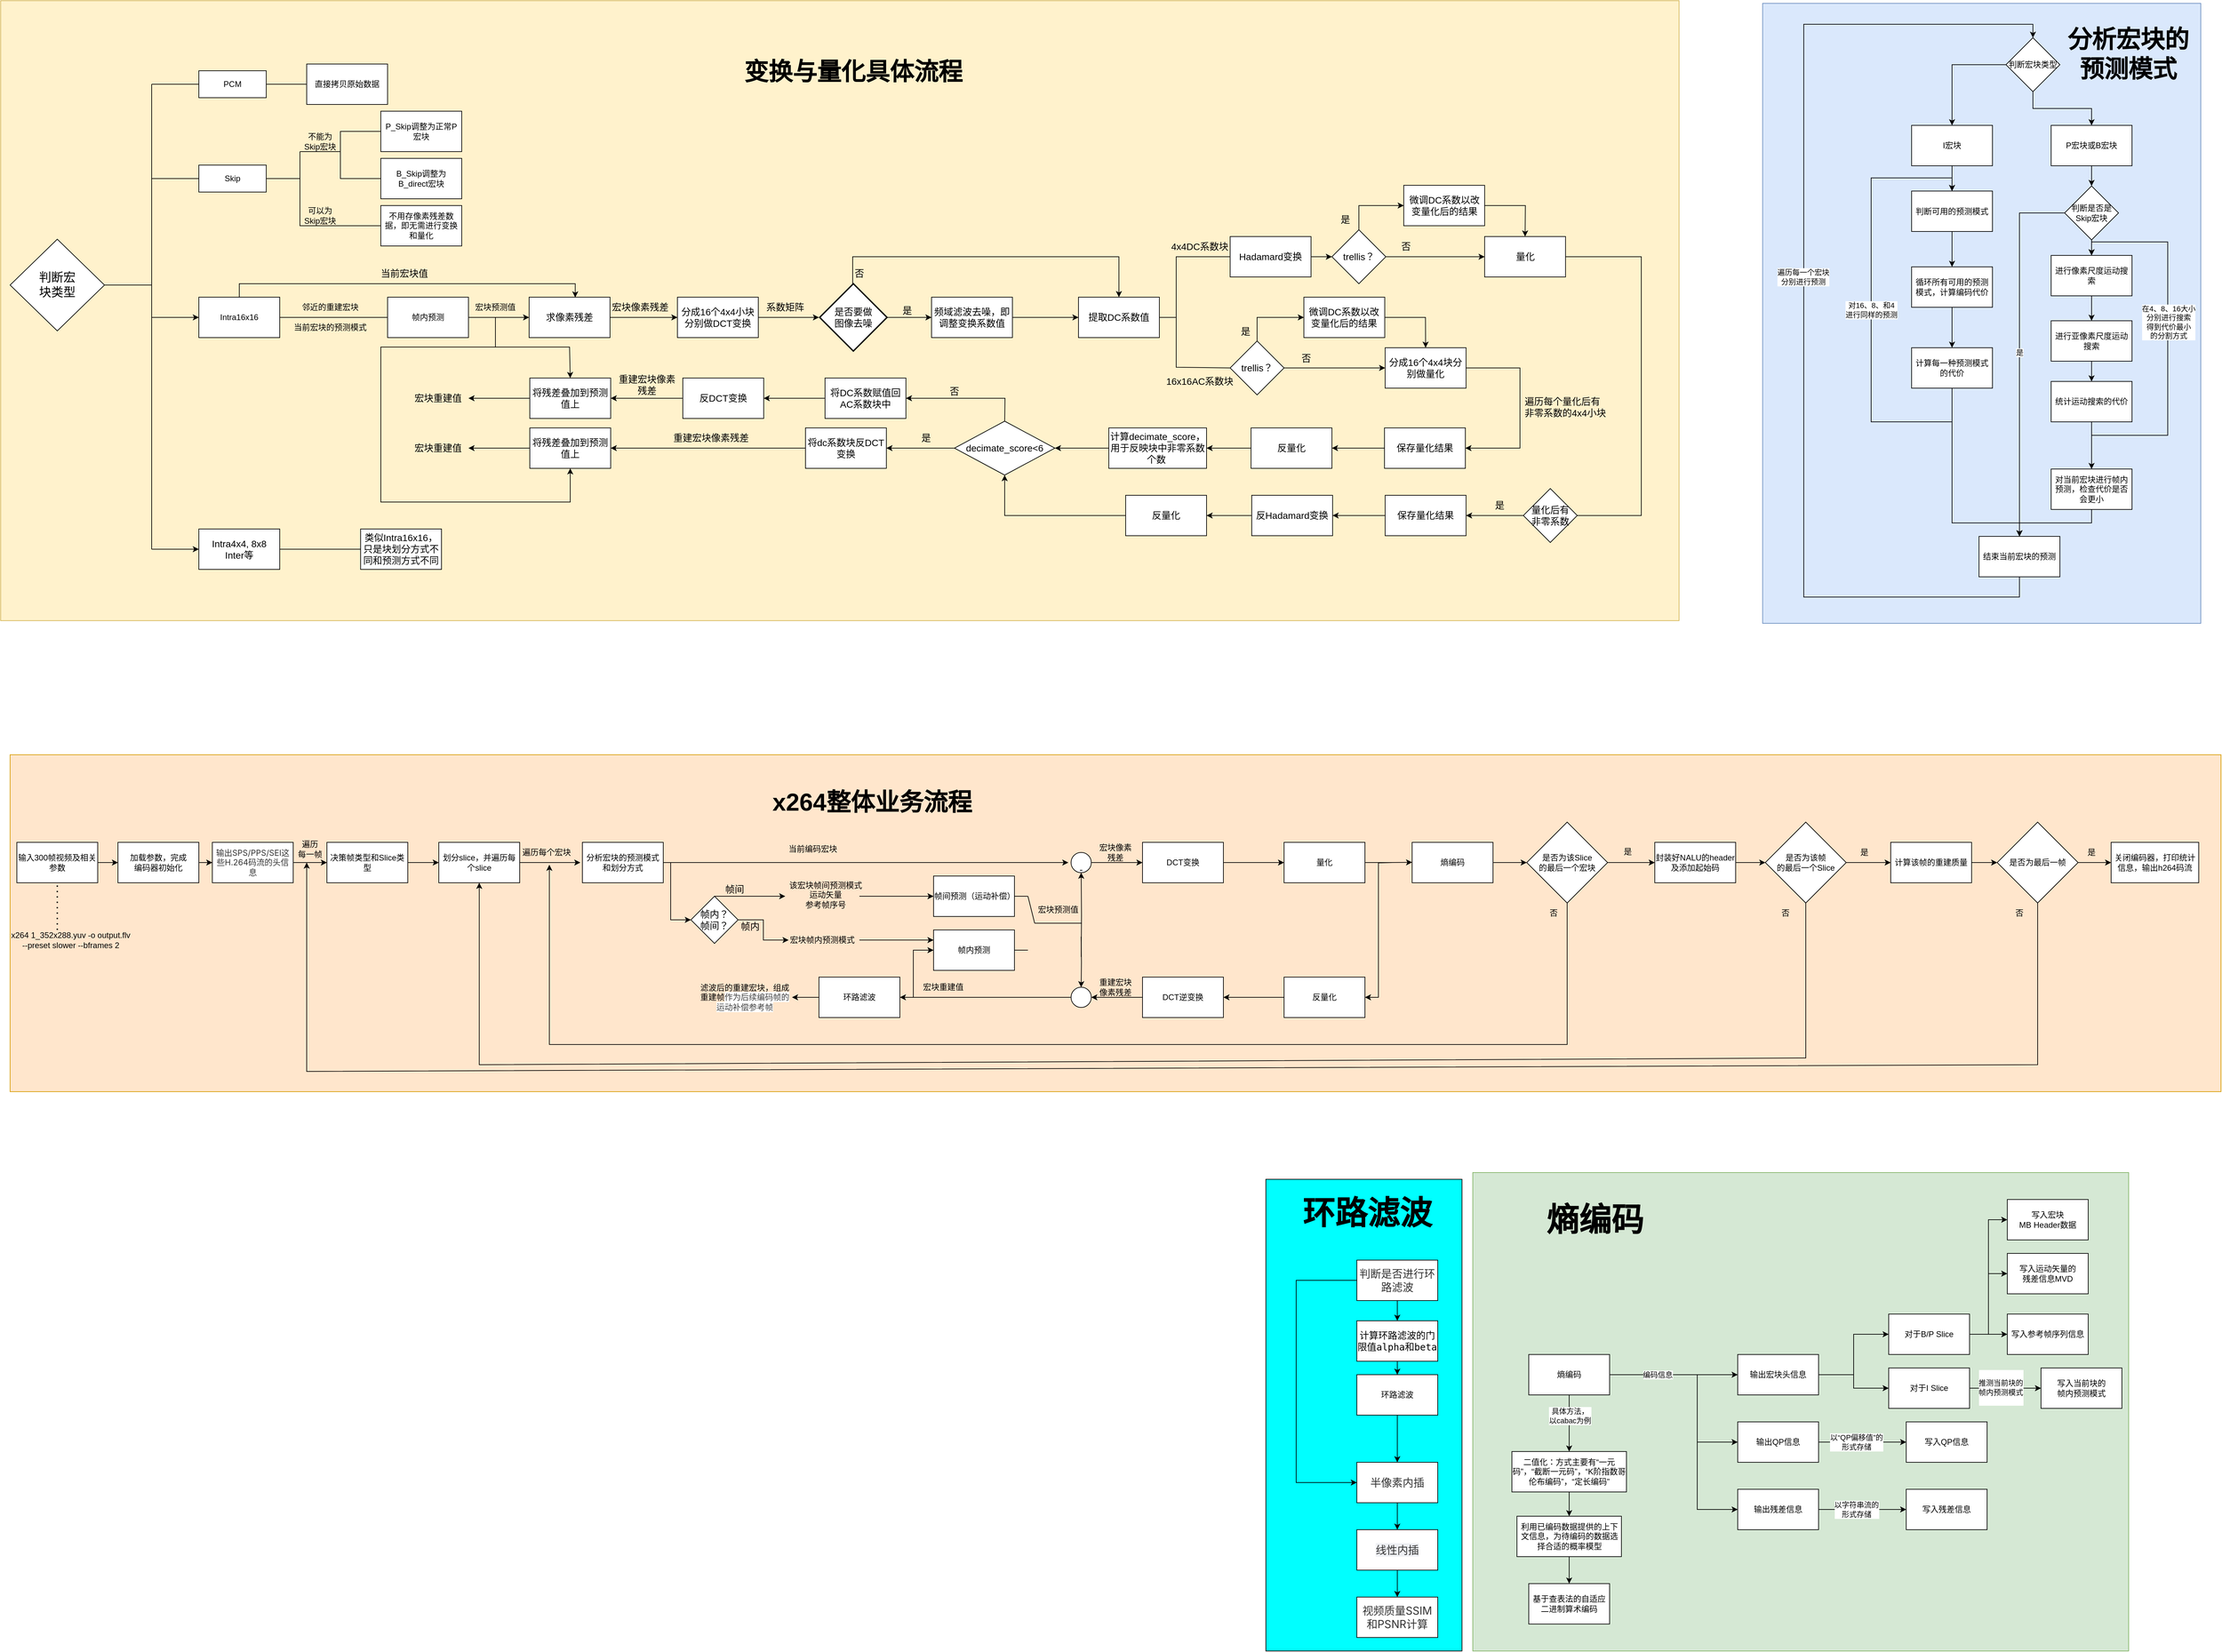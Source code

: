 <mxfile version="20.3.0" type="github">
  <diagram id="C5RBs43oDa-KdzZeNtuy" name="Page-1">
    <mxGraphModel dx="2719" dy="1625" grid="1" gridSize="10" guides="1" tooltips="1" connect="1" arrows="1" fold="1" page="1" pageScale="1" pageWidth="827" pageHeight="1169" math="0" shadow="0">
      <root>
        <mxCell id="WIyWlLk6GJQsqaUBKTNV-0" />
        <mxCell id="WIyWlLk6GJQsqaUBKTNV-1" parent="WIyWlLk6GJQsqaUBKTNV-0" />
        <mxCell id="XL536ZwLM_742y7kQojt-61" value="" style="rounded=0;whiteSpace=wrap;html=1;fontSize=12;fillColor=#ffe6cc;strokeColor=#d79b00;" parent="WIyWlLk6GJQsqaUBKTNV-1" vertex="1">
          <mxGeometry x="-1640" y="-35" width="3280" height="500" as="geometry" />
        </mxCell>
        <mxCell id="eppIcETxl4--Gz-PGT__-0" value="" style="rounded=0;whiteSpace=wrap;html=1;fillColor=#00FFFF;" parent="WIyWlLk6GJQsqaUBKTNV-1" vertex="1">
          <mxGeometry x="222.99" y="595" width="291" height="700" as="geometry" />
        </mxCell>
        <mxCell id="2c0rxyqzCqhiLT174lT3-2" value="" style="rounded=0;whiteSpace=wrap;html=1;fontSize=36;fillColor=#d5e8d4;strokeColor=#82b366;" parent="WIyWlLk6GJQsqaUBKTNV-1" vertex="1">
          <mxGeometry x="530" y="585" width="973" height="710" as="geometry" />
        </mxCell>
        <mxCell id="2c0rxyqzCqhiLT174lT3-0" value="" style="rounded=0;whiteSpace=wrap;html=1;fillColor=#dae8fc;strokeColor=#6c8ebf;" parent="WIyWlLk6GJQsqaUBKTNV-1" vertex="1">
          <mxGeometry x="960" y="-1150" width="650" height="920" as="geometry" />
        </mxCell>
        <mxCell id="RjjcB_8dHvUKbuiJbk-D-212" value="" style="rounded=0;whiteSpace=wrap;html=1;fontSize=18;fillColor=#fff2cc;strokeColor=#d6b656;" parent="WIyWlLk6GJQsqaUBKTNV-1" vertex="1">
          <mxGeometry x="-1654" y="-1154" width="2490" height="920" as="geometry" />
        </mxCell>
        <mxCell id="SOBbPgtD81vMcpq3bNDQ-8" style="edgeStyle=orthogonalEdgeStyle;rounded=0;orthogonalLoop=1;jettySize=auto;html=1;entryX=0;entryY=0.5;entryDx=0;entryDy=0;" parent="WIyWlLk6GJQsqaUBKTNV-1" source="SOBbPgtD81vMcpq3bNDQ-0" target="SOBbPgtD81vMcpq3bNDQ-2" edge="1">
          <mxGeometry relative="1" as="geometry">
            <mxPoint x="337.99" y="1045" as="targetPoint" />
            <Array as="points">
              <mxPoint x="267.99" y="745" />
              <mxPoint x="267.99" y="1045" />
            </Array>
          </mxGeometry>
        </mxCell>
        <mxCell id="MnFANh_RZcuBNeArUZ06-11" style="edgeStyle=orthogonalEdgeStyle;rounded=0;orthogonalLoop=1;jettySize=auto;html=1;entryX=0.5;entryY=0;entryDx=0;entryDy=0;" parent="WIyWlLk6GJQsqaUBKTNV-1" source="MnFANh_RZcuBNeArUZ06-1" target="MnFANh_RZcuBNeArUZ06-3" edge="1">
          <mxGeometry relative="1" as="geometry" />
        </mxCell>
        <mxCell id="SOBbPgtD81vMcpq3bNDQ-9" style="edgeStyle=orthogonalEdgeStyle;rounded=0;orthogonalLoop=1;jettySize=auto;html=1;exitX=0.5;exitY=1;exitDx=0;exitDy=0;" parent="WIyWlLk6GJQsqaUBKTNV-1" source="SOBbPgtD81vMcpq3bNDQ-0" target="SOBbPgtD81vMcpq3bNDQ-10" edge="1">
          <mxGeometry relative="1" as="geometry">
            <mxPoint x="417.99" y="805.0" as="targetPoint" />
          </mxGeometry>
        </mxCell>
        <mxCell id="RjjcB_8dHvUKbuiJbk-D-2" style="edgeStyle=orthogonalEdgeStyle;rounded=0;orthogonalLoop=1;jettySize=auto;html=1;" parent="WIyWlLk6GJQsqaUBKTNV-1" target="RjjcB_8dHvUKbuiJbk-D-1" edge="1">
          <mxGeometry relative="1" as="geometry">
            <mxPoint x="-51" y="265" as="sourcePoint" />
          </mxGeometry>
        </mxCell>
        <mxCell id="SOBbPgtD81vMcpq3bNDQ-0" value="&lt;p&gt;&lt;span style=&quot;font-size: 16px; caret-color: rgb(51, 51, 51); color: rgb(51, 51, 51); font-family: -apple-system, &amp;quot;SF UI Text&amp;quot;, Arial, &amp;quot;PingFang SC&amp;quot;, &amp;quot;Hiragino Sans GB&amp;quot;, &amp;quot;Microsoft YaHei&amp;quot;, &amp;quot;WenQuanYi Micro Hei&amp;quot;, sans-serif, SimHei, SimSun; background-color: rgb(255, 255, 255);&quot;&gt;判断是否进行环路滤波&lt;/span&gt;&lt;/p&gt;" style="rounded=0;whiteSpace=wrap;html=1;align=center;" parent="WIyWlLk6GJQsqaUBKTNV-1" vertex="1">
          <mxGeometry x="357.99" y="715" width="120" height="60" as="geometry" />
        </mxCell>
        <mxCell id="MnFANh_RZcuBNeArUZ06-1" value="I宏块" style="rounded=0;whiteSpace=wrap;html=1;" parent="WIyWlLk6GJQsqaUBKTNV-1" vertex="1">
          <mxGeometry x="1181" y="-969" width="120" height="60" as="geometry" />
        </mxCell>
        <mxCell id="SOBbPgtD81vMcpq3bNDQ-15" style="edgeStyle=orthogonalEdgeStyle;rounded=0;orthogonalLoop=1;jettySize=auto;html=1;entryX=0.5;entryY=0;entryDx=0;entryDy=0;fontColor=#000000;" parent="WIyWlLk6GJQsqaUBKTNV-1" source="SOBbPgtD81vMcpq3bNDQ-2" target="SOBbPgtD81vMcpq3bNDQ-14" edge="1">
          <mxGeometry relative="1" as="geometry" />
        </mxCell>
        <mxCell id="MnFANh_RZcuBNeArUZ06-2" value="P宏块或B宏块" style="rounded=0;whiteSpace=wrap;html=1;" parent="WIyWlLk6GJQsqaUBKTNV-1" vertex="1">
          <mxGeometry x="1388" y="-969" width="120" height="60" as="geometry" />
        </mxCell>
        <mxCell id="SOBbPgtD81vMcpq3bNDQ-2" value="&lt;span style=&quot;font-size: 16px; text-align: start; caret-color: rgb(51, 51, 51); color: rgb(51, 51, 51); font-family: -apple-system, &amp;quot;SF UI Text&amp;quot;, Arial, &amp;quot;PingFang SC&amp;quot;, &amp;quot;Hiragino Sans GB&amp;quot;, &amp;quot;Microsoft YaHei&amp;quot;, &amp;quot;WenQuanYi Micro Hei&amp;quot;, sans-serif, SimHei, SimSun; background-color: rgb(255, 255, 255);&quot;&gt;半像素内插&lt;/span&gt;" style="rounded=0;whiteSpace=wrap;html=1;fillColor=#FFFFFF;" parent="WIyWlLk6GJQsqaUBKTNV-1" vertex="1">
          <mxGeometry x="357.99" y="1015" width="120" height="60" as="geometry" />
        </mxCell>
        <mxCell id="MnFANh_RZcuBNeArUZ06-3" value="判断可用的预测模式" style="rounded=0;whiteSpace=wrap;html=1;" parent="WIyWlLk6GJQsqaUBKTNV-1" vertex="1">
          <mxGeometry x="1181" y="-871.5" width="120" height="60" as="geometry" />
        </mxCell>
        <mxCell id="SOBbPgtD81vMcpq3bNDQ-4" value="&lt;span style=&quot;font-size: 16px; text-align: start; caret-color: rgb(51, 51, 51); color: rgb(51, 51, 51); font-family: -apple-system, &amp;quot;SF UI Text&amp;quot;, Arial, &amp;quot;PingFang SC&amp;quot;, &amp;quot;Hiragino Sans GB&amp;quot;, &amp;quot;Microsoft YaHei&amp;quot;, &amp;quot;WenQuanYi Micro Hei&amp;quot;, sans-serif, SimHei, SimSun; background-color: rgb(255, 255, 255);&quot;&gt;视频质量SSIM和PSNR计算&lt;/span&gt;" style="rounded=0;whiteSpace=wrap;html=1;fillColor=#FFFFFF;" parent="WIyWlLk6GJQsqaUBKTNV-1" vertex="1">
          <mxGeometry x="357.99" y="1215" width="120" height="60" as="geometry" />
        </mxCell>
        <mxCell id="SOBbPgtD81vMcpq3bNDQ-11" style="edgeStyle=orthogonalEdgeStyle;rounded=0;orthogonalLoop=1;jettySize=auto;html=1;exitX=0.5;exitY=1;exitDx=0;exitDy=0;fontColor=#000000;" parent="WIyWlLk6GJQsqaUBKTNV-1" source="SOBbPgtD81vMcpq3bNDQ-10" target="SOBbPgtD81vMcpq3bNDQ-12" edge="1">
          <mxGeometry relative="1" as="geometry">
            <mxPoint x="417.99" y="895.0" as="targetPoint" />
          </mxGeometry>
        </mxCell>
        <mxCell id="SOBbPgtD81vMcpq3bNDQ-10" value="&lt;span style=&quot;caret-color: rgb(160, 161, 167); font-family: &amp;quot;Source Code Pro&amp;quot;, &amp;quot;DejaVu Sans Mono&amp;quot;, &amp;quot;Ubuntu Mono&amp;quot;, &amp;quot;Anonymous Pro&amp;quot;, &amp;quot;Droid Sans Mono&amp;quot;, Menlo, Monaco, Consolas, Inconsolata, Courier, monospace, &amp;quot;PingFang SC&amp;quot;, &amp;quot;Microsoft YaHei&amp;quot;, sans-serif; font-size: 14px; text-align: left; background-color: rgb(255, 255, 255);&quot;&gt;计算环路滤波的门限值alpha和beta&lt;/span&gt;" style="rounded=0;whiteSpace=wrap;html=1;labelBackgroundColor=#FFFFFF;fillColor=#FFFFFF;" parent="WIyWlLk6GJQsqaUBKTNV-1" vertex="1">
          <mxGeometry x="357.99" y="805.0" width="120" height="60" as="geometry" />
        </mxCell>
        <mxCell id="MnFANh_RZcuBNeArUZ06-16" style="edgeStyle=orthogonalEdgeStyle;rounded=0;orthogonalLoop=1;jettySize=auto;html=1;exitX=0.5;exitY=1;exitDx=0;exitDy=0;entryX=0.5;entryY=0;entryDx=0;entryDy=0;" parent="WIyWlLk6GJQsqaUBKTNV-1" source="MnFANh_RZcuBNeArUZ06-2" target="MnFANh_RZcuBNeArUZ06-15" edge="1">
          <mxGeometry relative="1" as="geometry" />
        </mxCell>
        <mxCell id="SOBbPgtD81vMcpq3bNDQ-13" style="edgeStyle=orthogonalEdgeStyle;rounded=0;orthogonalLoop=1;jettySize=auto;html=1;entryX=0.5;entryY=0;entryDx=0;entryDy=0;fontColor=#000000;" parent="WIyWlLk6GJQsqaUBKTNV-1" source="SOBbPgtD81vMcpq3bNDQ-12" target="SOBbPgtD81vMcpq3bNDQ-2" edge="1">
          <mxGeometry relative="1" as="geometry" />
        </mxCell>
        <mxCell id="MnFANh_RZcuBNeArUZ06-12" style="edgeStyle=orthogonalEdgeStyle;rounded=0;orthogonalLoop=1;jettySize=auto;html=1;entryX=0.5;entryY=0;entryDx=0;entryDy=0;" parent="WIyWlLk6GJQsqaUBKTNV-1" source="MnFANh_RZcuBNeArUZ06-3" target="MnFANh_RZcuBNeArUZ06-10" edge="1">
          <mxGeometry relative="1" as="geometry" />
        </mxCell>
        <mxCell id="SOBbPgtD81vMcpq3bNDQ-12" value="环路滤波" style="rounded=0;whiteSpace=wrap;html=1;labelBackgroundColor=#FFFFFF;fontColor=#000000;fillColor=#FFFFFF;" parent="WIyWlLk6GJQsqaUBKTNV-1" vertex="1">
          <mxGeometry x="357.99" y="885" width="120" height="60" as="geometry" />
        </mxCell>
        <mxCell id="MnFANh_RZcuBNeArUZ06-8" style="edgeStyle=orthogonalEdgeStyle;rounded=0;orthogonalLoop=1;jettySize=auto;html=1;" parent="WIyWlLk6GJQsqaUBKTNV-1" source="MnFANh_RZcuBNeArUZ06-7" target="MnFANh_RZcuBNeArUZ06-1" edge="1">
          <mxGeometry relative="1" as="geometry" />
        </mxCell>
        <mxCell id="SOBbPgtD81vMcpq3bNDQ-16" style="edgeStyle=orthogonalEdgeStyle;rounded=0;orthogonalLoop=1;jettySize=auto;html=1;fontColor=#000000;" parent="WIyWlLk6GJQsqaUBKTNV-1" source="SOBbPgtD81vMcpq3bNDQ-14" target="SOBbPgtD81vMcpq3bNDQ-4" edge="1">
          <mxGeometry relative="1" as="geometry" />
        </mxCell>
        <mxCell id="MnFANh_RZcuBNeArUZ06-9" style="edgeStyle=orthogonalEdgeStyle;rounded=0;orthogonalLoop=1;jettySize=auto;html=1;exitX=0.5;exitY=1;exitDx=0;exitDy=0;entryX=0.5;entryY=0;entryDx=0;entryDy=0;" parent="WIyWlLk6GJQsqaUBKTNV-1" source="MnFANh_RZcuBNeArUZ06-7" target="MnFANh_RZcuBNeArUZ06-2" edge="1">
          <mxGeometry relative="1" as="geometry" />
        </mxCell>
        <mxCell id="SOBbPgtD81vMcpq3bNDQ-14" value="&lt;span style=&quot;font-size: 16px; text-align: start; caret-color: rgb(51, 51, 51); color: rgb(51, 51, 51); font-family: -apple-system, &amp;quot;SF UI Text&amp;quot;, Arial, &amp;quot;PingFang SC&amp;quot;, &amp;quot;Hiragino Sans GB&amp;quot;, &amp;quot;Microsoft YaHei&amp;quot;, &amp;quot;WenQuanYi Micro Hei&amp;quot;, sans-serif, SimHei, SimSun; background-color: rgb(238, 240, 244);&quot;&gt;线性内插&lt;/span&gt;" style="rounded=0;whiteSpace=wrap;html=1;labelBackgroundColor=#FFFFFF;fontColor=#000000;fillColor=#FFFFFF;" parent="WIyWlLk6GJQsqaUBKTNV-1" vertex="1">
          <mxGeometry x="357.99" y="1115" width="120" height="60" as="geometry" />
        </mxCell>
        <mxCell id="MnFANh_RZcuBNeArUZ06-7" value="判断宏块类型" style="rhombus;whiteSpace=wrap;html=1;" parent="WIyWlLk6GJQsqaUBKTNV-1" vertex="1">
          <mxGeometry x="1321" y="-1099" width="80" height="80" as="geometry" />
        </mxCell>
        <mxCell id="MnFANh_RZcuBNeArUZ06-13" value="对16、8、和4 &lt;br&gt;进行同样的预测" style="edgeStyle=orthogonalEdgeStyle;rounded=0;orthogonalLoop=1;jettySize=auto;html=1;entryX=0.5;entryY=0;entryDx=0;entryDy=0;exitX=0.5;exitY=1;exitDx=0;exitDy=0;" parent="WIyWlLk6GJQsqaUBKTNV-1" source="MnFANh_RZcuBNeArUZ06-35" target="MnFANh_RZcuBNeArUZ06-3" edge="1">
          <mxGeometry relative="1" as="geometry">
            <Array as="points">
              <mxPoint x="1241" y="-529" />
              <mxPoint x="1121" y="-529" />
              <mxPoint x="1121" y="-891" />
              <mxPoint x="1241" y="-891" />
            </Array>
          </mxGeometry>
        </mxCell>
        <mxCell id="MnFANh_RZcuBNeArUZ06-36" style="edgeStyle=orthogonalEdgeStyle;rounded=0;orthogonalLoop=1;jettySize=auto;html=1;entryX=0.5;entryY=0;entryDx=0;entryDy=0;" parent="WIyWlLk6GJQsqaUBKTNV-1" source="MnFANh_RZcuBNeArUZ06-10" target="MnFANh_RZcuBNeArUZ06-35" edge="1">
          <mxGeometry relative="1" as="geometry" />
        </mxCell>
        <mxCell id="MnFANh_RZcuBNeArUZ06-10" value="循环所有可用的预测模式，计算编码代价" style="rounded=0;whiteSpace=wrap;html=1;" parent="WIyWlLk6GJQsqaUBKTNV-1" vertex="1">
          <mxGeometry x="1181" y="-759" width="120" height="60" as="geometry" />
        </mxCell>
        <mxCell id="MnFANh_RZcuBNeArUZ06-17" value="是" style="edgeStyle=orthogonalEdgeStyle;rounded=0;orthogonalLoop=1;jettySize=auto;html=1;entryX=0.5;entryY=0;entryDx=0;entryDy=0;" parent="WIyWlLk6GJQsqaUBKTNV-1" source="MnFANh_RZcuBNeArUZ06-15" target="MnFANh_RZcuBNeArUZ06-18" edge="1">
          <mxGeometry relative="1" as="geometry">
            <mxPoint x="1531" y="-839" as="targetPoint" />
            <Array as="points">
              <mxPoint x="1341" y="-839" />
            </Array>
          </mxGeometry>
        </mxCell>
        <mxCell id="MnFANh_RZcuBNeArUZ06-19" style="edgeStyle=orthogonalEdgeStyle;rounded=0;orthogonalLoop=1;jettySize=auto;html=1;" parent="WIyWlLk6GJQsqaUBKTNV-1" source="MnFANh_RZcuBNeArUZ06-15" target="MnFANh_RZcuBNeArUZ06-20" edge="1">
          <mxGeometry relative="1" as="geometry">
            <mxPoint x="1471" y="-769" as="targetPoint" />
          </mxGeometry>
        </mxCell>
        <mxCell id="MnFANh_RZcuBNeArUZ06-15" value="判断是否是Skip宏块" style="rhombus;whiteSpace=wrap;html=1;" parent="WIyWlLk6GJQsqaUBKTNV-1" vertex="1">
          <mxGeometry x="1408" y="-879" width="80" height="80" as="geometry" />
        </mxCell>
        <mxCell id="MnFANh_RZcuBNeArUZ06-32" style="edgeStyle=orthogonalEdgeStyle;rounded=0;orthogonalLoop=1;jettySize=auto;html=1;entryX=0.5;entryY=0;entryDx=0;entryDy=0;" parent="WIyWlLk6GJQsqaUBKTNV-1" source="MnFANh_RZcuBNeArUZ06-18" target="MnFANh_RZcuBNeArUZ06-7" edge="1">
          <mxGeometry relative="1" as="geometry">
            <Array as="points">
              <mxPoint x="1341" y="-269" />
              <mxPoint x="1021.0" y="-269" />
              <mxPoint x="1021.0" y="-1119" />
              <mxPoint x="1361" y="-1119" />
            </Array>
          </mxGeometry>
        </mxCell>
        <mxCell id="MnFANh_RZcuBNeArUZ06-34" value="遍历每一个宏块&lt;br&gt;分别进行预测" style="edgeLabel;html=1;align=center;verticalAlign=middle;resizable=0;points=[];" parent="MnFANh_RZcuBNeArUZ06-32" connectable="0" vertex="1">
          <mxGeometry x="0.058" y="1" relative="1" as="geometry">
            <mxPoint as="offset" />
          </mxGeometry>
        </mxCell>
        <mxCell id="MnFANh_RZcuBNeArUZ06-18" value="结束当前宏块的预测" style="rounded=0;whiteSpace=wrap;html=1;" parent="WIyWlLk6GJQsqaUBKTNV-1" vertex="1">
          <mxGeometry x="1281" y="-359" width="120" height="60" as="geometry" />
        </mxCell>
        <mxCell id="MnFANh_RZcuBNeArUZ06-22" value="" style="edgeStyle=orthogonalEdgeStyle;rounded=0;orthogonalLoop=1;jettySize=auto;html=1;" parent="WIyWlLk6GJQsqaUBKTNV-1" source="MnFANh_RZcuBNeArUZ06-20" target="MnFANh_RZcuBNeArUZ06-21" edge="1">
          <mxGeometry relative="1" as="geometry" />
        </mxCell>
        <mxCell id="MnFANh_RZcuBNeArUZ06-20" value="进行像素尺度运动搜索" style="rounded=0;whiteSpace=wrap;html=1;" parent="WIyWlLk6GJQsqaUBKTNV-1" vertex="1">
          <mxGeometry x="1388" y="-776" width="120" height="60" as="geometry" />
        </mxCell>
        <mxCell id="MnFANh_RZcuBNeArUZ06-24" value="" style="edgeStyle=orthogonalEdgeStyle;rounded=0;orthogonalLoop=1;jettySize=auto;html=1;" parent="WIyWlLk6GJQsqaUBKTNV-1" source="MnFANh_RZcuBNeArUZ06-21" target="MnFANh_RZcuBNeArUZ06-23" edge="1">
          <mxGeometry relative="1" as="geometry" />
        </mxCell>
        <mxCell id="MnFANh_RZcuBNeArUZ06-21" value="进行亚像素尺度运动搜索" style="rounded=0;whiteSpace=wrap;html=1;" parent="WIyWlLk6GJQsqaUBKTNV-1" vertex="1">
          <mxGeometry x="1388" y="-679" width="120" height="60" as="geometry" />
        </mxCell>
        <mxCell id="MnFANh_RZcuBNeArUZ06-25" style="edgeStyle=orthogonalEdgeStyle;rounded=0;orthogonalLoop=1;jettySize=auto;html=1;entryX=0.5;entryY=0;entryDx=0;entryDy=0;" parent="WIyWlLk6GJQsqaUBKTNV-1" source="MnFANh_RZcuBNeArUZ06-23" target="MnFANh_RZcuBNeArUZ06-20" edge="1">
          <mxGeometry relative="1" as="geometry">
            <Array as="points">
              <mxPoint x="1448" y="-509" />
              <mxPoint x="1561" y="-509" />
              <mxPoint x="1561" y="-796" />
              <mxPoint x="1448" y="-796" />
            </Array>
          </mxGeometry>
        </mxCell>
        <mxCell id="MnFANh_RZcuBNeArUZ06-26" value="在4、8、16大小&lt;br&gt;分别进行搜索&lt;br&gt;得到代价最小&lt;br&gt;的分割方式" style="edgeLabel;html=1;align=center;verticalAlign=middle;resizable=0;points=[];" parent="MnFANh_RZcuBNeArUZ06-25" connectable="0" vertex="1">
          <mxGeometry x="0.088" y="-1" relative="1" as="geometry">
            <mxPoint as="offset" />
          </mxGeometry>
        </mxCell>
        <mxCell id="MnFANh_RZcuBNeArUZ06-28" style="edgeStyle=orthogonalEdgeStyle;rounded=0;orthogonalLoop=1;jettySize=auto;html=1;entryX=0.5;entryY=0;entryDx=0;entryDy=0;" parent="WIyWlLk6GJQsqaUBKTNV-1" source="MnFANh_RZcuBNeArUZ06-23" target="MnFANh_RZcuBNeArUZ06-27" edge="1">
          <mxGeometry relative="1" as="geometry" />
        </mxCell>
        <mxCell id="MnFANh_RZcuBNeArUZ06-23" value="统计运动搜索的代价" style="rounded=0;whiteSpace=wrap;html=1;" parent="WIyWlLk6GJQsqaUBKTNV-1" vertex="1">
          <mxGeometry x="1388" y="-589" width="120" height="60" as="geometry" />
        </mxCell>
        <mxCell id="MnFANh_RZcuBNeArUZ06-29" style="edgeStyle=orthogonalEdgeStyle;rounded=0;orthogonalLoop=1;jettySize=auto;html=1;" parent="WIyWlLk6GJQsqaUBKTNV-1" source="MnFANh_RZcuBNeArUZ06-27" target="MnFANh_RZcuBNeArUZ06-18" edge="1">
          <mxGeometry relative="1" as="geometry">
            <mxPoint x="1331" y="-339" as="targetPoint" />
          </mxGeometry>
        </mxCell>
        <mxCell id="MnFANh_RZcuBNeArUZ06-27" value="对当前宏块进行帧内预测，检查代价是否会更小" style="rounded=0;whiteSpace=wrap;html=1;" parent="WIyWlLk6GJQsqaUBKTNV-1" vertex="1">
          <mxGeometry x="1388" y="-459" width="120" height="60" as="geometry" />
        </mxCell>
        <mxCell id="RjjcB_8dHvUKbuiJbk-D-0" value="帧内预测" style="rounded=0;whiteSpace=wrap;html=1;" parent="WIyWlLk6GJQsqaUBKTNV-1" vertex="1">
          <mxGeometry x="-270" y="225" width="120" height="60" as="geometry" />
        </mxCell>
        <mxCell id="RjjcB_8dHvUKbuiJbk-D-3" style="edgeStyle=orthogonalEdgeStyle;rounded=0;orthogonalLoop=1;jettySize=auto;html=1;exitX=1;exitY=0.5;exitDx=0;exitDy=0;" parent="WIyWlLk6GJQsqaUBKTNV-1" source="RjjcB_8dHvUKbuiJbk-D-1" edge="1">
          <mxGeometry relative="1" as="geometry">
            <mxPoint x="-35.556" y="125.222" as="targetPoint" />
          </mxGeometry>
        </mxCell>
        <mxCell id="RjjcB_8dHvUKbuiJbk-D-5" style="edgeStyle=orthogonalEdgeStyle;rounded=0;orthogonalLoop=1;jettySize=auto;html=1;exitX=1;exitY=0.5;exitDx=0;exitDy=0;entryX=0;entryY=0.5;entryDx=0;entryDy=0;" parent="WIyWlLk6GJQsqaUBKTNV-1" source="RjjcB_8dHvUKbuiJbk-D-1" target="RjjcB_8dHvUKbuiJbk-D-4" edge="1">
          <mxGeometry relative="1" as="geometry" />
        </mxCell>
        <mxCell id="RjjcB_8dHvUKbuiJbk-D-1" value="" style="ellipse;whiteSpace=wrap;html=1;aspect=fixed;" parent="WIyWlLk6GJQsqaUBKTNV-1" vertex="1">
          <mxGeometry x="-66" y="110" width="30" height="30" as="geometry" />
        </mxCell>
        <mxCell id="RjjcB_8dHvUKbuiJbk-D-7" style="edgeStyle=orthogonalEdgeStyle;rounded=0;orthogonalLoop=1;jettySize=auto;html=1;entryX=0;entryY=0.5;entryDx=0;entryDy=0;" parent="WIyWlLk6GJQsqaUBKTNV-1" source="RjjcB_8dHvUKbuiJbk-D-4" target="RjjcB_8dHvUKbuiJbk-D-6" edge="1">
          <mxGeometry relative="1" as="geometry" />
        </mxCell>
        <mxCell id="RjjcB_8dHvUKbuiJbk-D-4" value="DCT变换" style="rounded=0;whiteSpace=wrap;html=1;" parent="WIyWlLk6GJQsqaUBKTNV-1" vertex="1">
          <mxGeometry x="40" y="95" width="120" height="60" as="geometry" />
        </mxCell>
        <mxCell id="RjjcB_8dHvUKbuiJbk-D-8" style="edgeStyle=orthogonalEdgeStyle;rounded=0;orthogonalLoop=1;jettySize=auto;html=1;exitX=1;exitY=0.5;exitDx=0;exitDy=0;" parent="WIyWlLk6GJQsqaUBKTNV-1" source="RjjcB_8dHvUKbuiJbk-D-6" edge="1">
          <mxGeometry relative="1" as="geometry">
            <mxPoint x="440" y="124.667" as="targetPoint" />
          </mxGeometry>
        </mxCell>
        <mxCell id="RjjcB_8dHvUKbuiJbk-D-6" value="量化" style="rounded=0;whiteSpace=wrap;html=1;" parent="WIyWlLk6GJQsqaUBKTNV-1" vertex="1">
          <mxGeometry x="250" y="95" width="120" height="60" as="geometry" />
        </mxCell>
        <mxCell id="XL536ZwLM_742y7kQojt-37" value="" style="edgeStyle=orthogonalEdgeStyle;rounded=0;orthogonalLoop=1;jettySize=auto;html=1;" parent="WIyWlLk6GJQsqaUBKTNV-1" source="RjjcB_8dHvUKbuiJbk-D-9" target="XL536ZwLM_742y7kQojt-36" edge="1">
          <mxGeometry relative="1" as="geometry" />
        </mxCell>
        <mxCell id="RjjcB_8dHvUKbuiJbk-D-9" value="熵编码" style="rounded=0;whiteSpace=wrap;html=1;" parent="WIyWlLk6GJQsqaUBKTNV-1" vertex="1">
          <mxGeometry x="440" y="95" width="120" height="60" as="geometry" />
        </mxCell>
        <mxCell id="RjjcB_8dHvUKbuiJbk-D-11" style="edgeStyle=orthogonalEdgeStyle;rounded=0;orthogonalLoop=1;jettySize=auto;html=1;exitX=1;exitY=0.5;exitDx=0;exitDy=0;entryX=1;entryY=0.5;entryDx=0;entryDy=0;" parent="WIyWlLk6GJQsqaUBKTNV-1" target="RjjcB_8dHvUKbuiJbk-D-10" edge="1">
          <mxGeometry relative="1" as="geometry">
            <mxPoint x="410" y="125" as="sourcePoint" />
          </mxGeometry>
        </mxCell>
        <mxCell id="RjjcB_8dHvUKbuiJbk-D-13" style="edgeStyle=orthogonalEdgeStyle;rounded=0;orthogonalLoop=1;jettySize=auto;html=1;entryX=1;entryY=0.5;entryDx=0;entryDy=0;" parent="WIyWlLk6GJQsqaUBKTNV-1" source="RjjcB_8dHvUKbuiJbk-D-10" target="RjjcB_8dHvUKbuiJbk-D-12" edge="1">
          <mxGeometry relative="1" as="geometry" />
        </mxCell>
        <mxCell id="RjjcB_8dHvUKbuiJbk-D-10" value="反量化" style="rounded=0;whiteSpace=wrap;html=1;" parent="WIyWlLk6GJQsqaUBKTNV-1" vertex="1">
          <mxGeometry x="250" y="295" width="120" height="60" as="geometry" />
        </mxCell>
        <mxCell id="RjjcB_8dHvUKbuiJbk-D-16" style="edgeStyle=orthogonalEdgeStyle;rounded=0;orthogonalLoop=1;jettySize=auto;html=1;entryX=1;entryY=0.5;entryDx=0;entryDy=0;" parent="WIyWlLk6GJQsqaUBKTNV-1" source="RjjcB_8dHvUKbuiJbk-D-12" target="RjjcB_8dHvUKbuiJbk-D-15" edge="1">
          <mxGeometry relative="1" as="geometry" />
        </mxCell>
        <mxCell id="RjjcB_8dHvUKbuiJbk-D-12" value="DCT逆变换" style="rounded=0;whiteSpace=wrap;html=1;" parent="WIyWlLk6GJQsqaUBKTNV-1" vertex="1">
          <mxGeometry x="40" y="295" width="120" height="60" as="geometry" />
        </mxCell>
        <mxCell id="RjjcB_8dHvUKbuiJbk-D-17" style="edgeStyle=orthogonalEdgeStyle;rounded=0;orthogonalLoop=1;jettySize=auto;html=1;exitX=0.5;exitY=0;exitDx=0;exitDy=0;entryX=0.5;entryY=0;entryDx=0;entryDy=0;" parent="WIyWlLk6GJQsqaUBKTNV-1" target="RjjcB_8dHvUKbuiJbk-D-15" edge="1">
          <mxGeometry relative="1" as="geometry">
            <mxPoint x="-51.111" y="235" as="sourcePoint" />
          </mxGeometry>
        </mxCell>
        <mxCell id="RjjcB_8dHvUKbuiJbk-D-24" style="edgeStyle=orthogonalEdgeStyle;rounded=0;orthogonalLoop=1;jettySize=auto;html=1;entryX=1;entryY=0.5;entryDx=0;entryDy=0;" parent="WIyWlLk6GJQsqaUBKTNV-1" source="RjjcB_8dHvUKbuiJbk-D-15" target="RjjcB_8dHvUKbuiJbk-D-22" edge="1">
          <mxGeometry relative="1" as="geometry" />
        </mxCell>
        <mxCell id="RjjcB_8dHvUKbuiJbk-D-15" value="" style="ellipse;whiteSpace=wrap;html=1;aspect=fixed;" parent="WIyWlLk6GJQsqaUBKTNV-1" vertex="1">
          <mxGeometry x="-66" y="310" width="30" height="30" as="geometry" />
        </mxCell>
        <mxCell id="RjjcB_8dHvUKbuiJbk-D-18" value="宏块像素残差" style="text;html=1;strokeColor=none;fillColor=none;align=center;verticalAlign=middle;whiteSpace=wrap;rounded=0;" parent="WIyWlLk6GJQsqaUBKTNV-1" vertex="1">
          <mxGeometry x="-30" y="95" width="60" height="30" as="geometry" />
        </mxCell>
        <mxCell id="RjjcB_8dHvUKbuiJbk-D-19" value="宏块预测值" style="text;html=1;strokeColor=none;fillColor=none;align=center;verticalAlign=middle;whiteSpace=wrap;rounded=0;" parent="WIyWlLk6GJQsqaUBKTNV-1" vertex="1">
          <mxGeometry x="-118.42" y="180" width="66" height="30" as="geometry" />
        </mxCell>
        <mxCell id="RjjcB_8dHvUKbuiJbk-D-21" value="当前编码宏块" style="text;html=1;strokeColor=none;fillColor=none;align=center;verticalAlign=middle;whiteSpace=wrap;rounded=0;" parent="WIyWlLk6GJQsqaUBKTNV-1" vertex="1">
          <mxGeometry x="-529" y="90" width="160" height="30" as="geometry" />
        </mxCell>
        <mxCell id="RjjcB_8dHvUKbuiJbk-D-26" style="edgeStyle=orthogonalEdgeStyle;rounded=0;orthogonalLoop=1;jettySize=auto;html=1;entryX=1;entryY=0.5;entryDx=0;entryDy=0;" parent="WIyWlLk6GJQsqaUBKTNV-1" source="RjjcB_8dHvUKbuiJbk-D-22" target="RjjcB_8dHvUKbuiJbk-D-28" edge="1">
          <mxGeometry relative="1" as="geometry">
            <mxPoint x="-390" y="325" as="targetPoint" />
          </mxGeometry>
        </mxCell>
        <mxCell id="RjjcB_8dHvUKbuiJbk-D-22" value="环路滤波" style="rounded=0;whiteSpace=wrap;html=1;" parent="WIyWlLk6GJQsqaUBKTNV-1" vertex="1">
          <mxGeometry x="-440" y="295" width="120" height="60" as="geometry" />
        </mxCell>
        <mxCell id="RjjcB_8dHvUKbuiJbk-D-23" value="重建宏块像素残差" style="text;html=1;strokeColor=none;fillColor=none;align=center;verticalAlign=middle;whiteSpace=wrap;rounded=0;" parent="WIyWlLk6GJQsqaUBKTNV-1" vertex="1">
          <mxGeometry x="-30" y="295" width="60" height="30" as="geometry" />
        </mxCell>
        <mxCell id="RjjcB_8dHvUKbuiJbk-D-25" value="宏块重建值" style="text;html=1;strokeColor=none;fillColor=none;align=center;verticalAlign=middle;whiteSpace=wrap;rounded=0;" parent="WIyWlLk6GJQsqaUBKTNV-1" vertex="1">
          <mxGeometry x="-290" y="295" width="69" height="30" as="geometry" />
        </mxCell>
        <mxCell id="RjjcB_8dHvUKbuiJbk-D-28" value="滤波后的重建宏块，组成重建帧&lt;span style=&quot;color: rgb(64, 64, 64); font-family: -apple-system, BlinkMacSystemFont, &amp;quot;Apple Color Emoji&amp;quot;, &amp;quot;Segoe UI Emoji&amp;quot;, &amp;quot;Segoe UI Symbol&amp;quot;, &amp;quot;Segoe UI&amp;quot;, &amp;quot;PingFang SC&amp;quot;, &amp;quot;Hiragino Sans GB&amp;quot;, &amp;quot;Microsoft YaHei&amp;quot;, &amp;quot;Helvetica Neue&amp;quot;, Helvetica, Arial, sans-serif; text-align: start; background-color: rgb(255, 255, 255);&quot;&gt;&lt;font style=&quot;font-size: 12px;&quot;&gt;作为后续编码帧的运动补偿参考帧&lt;/font&gt;&lt;/span&gt;" style="text;html=1;strokeColor=none;fillColor=none;align=center;verticalAlign=middle;whiteSpace=wrap;rounded=0;" parent="WIyWlLk6GJQsqaUBKTNV-1" vertex="1">
          <mxGeometry x="-620" y="310" width="140" height="30" as="geometry" />
        </mxCell>
        <mxCell id="RjjcB_8dHvUKbuiJbk-D-30" value="" style="endArrow=classic;html=1;rounded=0;fontSize=12;entryX=0;entryY=0.5;entryDx=0;entryDy=0;" parent="WIyWlLk6GJQsqaUBKTNV-1" target="RjjcB_8dHvUKbuiJbk-D-0" edge="1">
          <mxGeometry width="50" height="50" relative="1" as="geometry">
            <mxPoint x="-300" y="325" as="sourcePoint" />
            <mxPoint x="-250" y="245" as="targetPoint" />
            <Array as="points">
              <mxPoint x="-300" y="255" />
            </Array>
          </mxGeometry>
        </mxCell>
        <mxCell id="RjjcB_8dHvUKbuiJbk-D-31" value="帧间预测（运动补偿）" style="rounded=0;whiteSpace=wrap;html=1;fontSize=12;" parent="WIyWlLk6GJQsqaUBKTNV-1" vertex="1">
          <mxGeometry x="-270" y="145" width="120" height="60" as="geometry" />
        </mxCell>
        <mxCell id="RjjcB_8dHvUKbuiJbk-D-32" value="" style="endArrow=classic;html=1;rounded=0;fontSize=12;entryX=0;entryY=0.5;entryDx=0;entryDy=0;" parent="WIyWlLk6GJQsqaUBKTNV-1" target="RjjcB_8dHvUKbuiJbk-D-31" edge="1">
          <mxGeometry width="50" height="50" relative="1" as="geometry">
            <mxPoint x="-380" y="175" as="sourcePoint" />
            <mxPoint x="-380" y="165" as="targetPoint" />
          </mxGeometry>
        </mxCell>
        <mxCell id="RjjcB_8dHvUKbuiJbk-D-33" value="该宏块帧间预测模式&lt;br&gt;运动矢量&lt;br&gt;参考帧序号&lt;span style=&quot;color: rgba(0, 0, 0, 0); font-family: monospace; font-size: 0px; text-align: start;&quot;&gt;%3CmxGraphModel%3E%3Croot%3E%3CmxCell%20id%3D%220%22%2F%3E%3CmxCell%20id%3D%221%22%20parent%3D%220%22%2F%3E%3CmxCell%20id%3D%222%22%20value%3D%224x4DC%E7%B3%BB%E6%95%B0%E5%9D%97%22%20style%3D%22text%3Bhtml%3D1%3BstrokeColor%3Dnone%3BfillColor%3Dnone%3Balign%3Dcenter%3BverticalAlign%3Dmiddle%3BwhiteSpace%3Dwrap%3Brounded%3D0%3BfontSize%3D14%3B%22%20vertex%3D%221%22%20parent%3D%221%22%3E%3CmxGeometry%20x%3D%22-120%22%20y%3D%22-1020%22%20width%3D%2290%22%20height%3D%2230%22%20as%3D%22geometry%22%2F%3E%3C%2FmxCell%3E%3C%2Froot%3E%3C%2FmxGraphModel%3E&lt;/span&gt;&lt;br&gt;&lt;span style=&quot;color: rgba(0, 0, 0, 0); font-family: monospace; font-size: 0px; text-align: start;&quot;&gt;%3CmxGraphModel%3E%3Croot%3E%3CmxCell%20id%3D%220%22%2F%3E%3CmxCell%20id%3D%221%22%20parent%3D%220%22%2F%3E%3CmxCell%20id%3D%222%22%20value%3D%224x4DC%E7%B3%BB%E6%95%B0%E5%9D%97%22%20style%3D%22text%3Bhtml%3D1%3BstrokeColor%3Dnone%3BfillColor%3Dnone%3Balign%3Dcenter%3BverticalAlign%3Dmiddle%3BwhiteSpace%3Dwrap%3Brounded%3D0%3BfontSize%3D14%3B%22%20vertex%3D%221%22%20parent%3D%221%22%3E%3CmxGeometry%20x%3D%22-120%22%20y%3D%22-1020%22%20width%3D%2290%22%20height%3D%2230%22%20as%3D%22geometry%22%2F%3E%3C%2FmxCell%3E%3C%2Froot%3E%3C%2FmxGraphModel%3E&lt;/span&gt;" style="text;html=1;strokeColor=none;fillColor=none;align=center;verticalAlign=middle;whiteSpace=wrap;rounded=0;fontSize=12;" parent="WIyWlLk6GJQsqaUBKTNV-1" vertex="1">
          <mxGeometry x="-490" y="165" width="120" height="30" as="geometry" />
        </mxCell>
        <mxCell id="RjjcB_8dHvUKbuiJbk-D-39" value="" style="endArrow=classic;html=1;rounded=0;fontSize=12;entryX=0;entryY=0.25;entryDx=0;entryDy=0;" parent="WIyWlLk6GJQsqaUBKTNV-1" target="RjjcB_8dHvUKbuiJbk-D-0" edge="1">
          <mxGeometry width="50" height="50" relative="1" as="geometry">
            <mxPoint x="-380" y="240" as="sourcePoint" />
            <mxPoint x="-340" y="225" as="targetPoint" />
          </mxGeometry>
        </mxCell>
        <mxCell id="RjjcB_8dHvUKbuiJbk-D-40" value="宏块帧内预测模式" style="text;html=1;strokeColor=none;fillColor=none;align=center;verticalAlign=middle;whiteSpace=wrap;rounded=0;fontSize=12;" parent="WIyWlLk6GJQsqaUBKTNV-1" vertex="1">
          <mxGeometry x="-485" y="225" width="100" height="30" as="geometry" />
        </mxCell>
        <mxCell id="RjjcB_8dHvUKbuiJbk-D-41" value="" style="endArrow=none;html=1;rounded=0;fontSize=12;" parent="WIyWlLk6GJQsqaUBKTNV-1" edge="1">
          <mxGeometry width="50" height="50" relative="1" as="geometry">
            <mxPoint x="-120" y="215" as="sourcePoint" />
            <mxPoint x="-50" y="215" as="targetPoint" />
          </mxGeometry>
        </mxCell>
        <mxCell id="RjjcB_8dHvUKbuiJbk-D-43" value="" style="endArrow=none;html=1;rounded=0;fontSize=12;entryX=1;entryY=0.5;entryDx=0;entryDy=0;" parent="WIyWlLk6GJQsqaUBKTNV-1" target="RjjcB_8dHvUKbuiJbk-D-31" edge="1">
          <mxGeometry width="50" height="50" relative="1" as="geometry">
            <mxPoint x="-130" y="175" as="sourcePoint" />
            <mxPoint x="-70" y="145" as="targetPoint" />
          </mxGeometry>
        </mxCell>
        <mxCell id="RjjcB_8dHvUKbuiJbk-D-44" value="" style="endArrow=none;html=1;rounded=0;fontSize=12;exitX=1;exitY=0.5;exitDx=0;exitDy=0;" parent="WIyWlLk6GJQsqaUBKTNV-1" source="RjjcB_8dHvUKbuiJbk-D-0" edge="1">
          <mxGeometry width="50" height="50" relative="1" as="geometry">
            <mxPoint x="-120" y="295" as="sourcePoint" />
            <mxPoint x="-130" y="255" as="targetPoint" />
          </mxGeometry>
        </mxCell>
        <mxCell id="RjjcB_8dHvUKbuiJbk-D-45" value="" style="endArrow=none;html=1;rounded=0;fontSize=12;" parent="WIyWlLk6GJQsqaUBKTNV-1" edge="1">
          <mxGeometry width="50" height="50" relative="1" as="geometry">
            <mxPoint x="-130" y="175" as="sourcePoint" />
            <mxPoint x="-120" y="215" as="targetPoint" />
          </mxGeometry>
        </mxCell>
        <mxCell id="_xHddeE4xZcZdOUl6096-1" style="edgeStyle=orthogonalEdgeStyle;rounded=0;orthogonalLoop=1;jettySize=auto;html=1;exitX=1;exitY=0.5;exitDx=0;exitDy=0;" parent="WIyWlLk6GJQsqaUBKTNV-1" source="_xHddeE4xZcZdOUl6096-0" target="_xHddeE4xZcZdOUl6096-2" edge="1">
          <mxGeometry relative="1" as="geometry">
            <mxPoint x="923" y="884.632" as="targetPoint" />
          </mxGeometry>
        </mxCell>
        <mxCell id="_xHddeE4xZcZdOUl6096-4" style="edgeStyle=orthogonalEdgeStyle;rounded=0;orthogonalLoop=1;jettySize=auto;html=1;exitX=1;exitY=0.5;exitDx=0;exitDy=0;entryX=0;entryY=0.5;entryDx=0;entryDy=0;" parent="WIyWlLk6GJQsqaUBKTNV-1" source="_xHddeE4xZcZdOUl6096-0" target="_xHddeE4xZcZdOUl6096-3" edge="1">
          <mxGeometry relative="1" as="geometry">
            <Array as="points">
              <mxPoint x="863" y="885" />
              <mxPoint x="863" y="985" />
            </Array>
          </mxGeometry>
        </mxCell>
        <mxCell id="_xHddeE4xZcZdOUl6096-6" style="edgeStyle=orthogonalEdgeStyle;rounded=0;orthogonalLoop=1;jettySize=auto;html=1;exitX=1;exitY=0.5;exitDx=0;exitDy=0;entryX=0;entryY=0.5;entryDx=0;entryDy=0;" parent="WIyWlLk6GJQsqaUBKTNV-1" source="_xHddeE4xZcZdOUl6096-0" target="_xHddeE4xZcZdOUl6096-5" edge="1">
          <mxGeometry relative="1" as="geometry">
            <Array as="points">
              <mxPoint x="863" y="885" />
              <mxPoint x="863" y="1085" />
            </Array>
          </mxGeometry>
        </mxCell>
        <mxCell id="_xHddeE4xZcZdOUl6096-27" value="编码信息" style="edgeLabel;html=1;align=center;verticalAlign=middle;resizable=0;points=[];" parent="_xHddeE4xZcZdOUl6096-6" connectable="0" vertex="1">
          <mxGeometry x="-0.536" y="-2" relative="1" as="geometry">
            <mxPoint x="-20" y="-2" as="offset" />
          </mxGeometry>
        </mxCell>
        <mxCell id="_xHddeE4xZcZdOUl6096-29" style="edgeStyle=orthogonalEdgeStyle;rounded=0;orthogonalLoop=1;jettySize=auto;html=1;exitX=0.5;exitY=1;exitDx=0;exitDy=0;entryX=0.5;entryY=0;entryDx=0;entryDy=0;" parent="WIyWlLk6GJQsqaUBKTNV-1" source="_xHddeE4xZcZdOUl6096-0" target="_xHddeE4xZcZdOUl6096-31" edge="1">
          <mxGeometry relative="1" as="geometry">
            <mxPoint x="674" y="995" as="targetPoint" />
          </mxGeometry>
        </mxCell>
        <mxCell id="_xHddeE4xZcZdOUl6096-30" value="&lt;div&gt;具体方法，&lt;/div&gt;&lt;div&gt;以cabac为例&lt;/div&gt;" style="edgeLabel;html=1;align=center;verticalAlign=middle;resizable=0;points=[];" parent="_xHddeE4xZcZdOUl6096-29" connectable="0" vertex="1">
          <mxGeometry x="-0.259" y="1" relative="1" as="geometry">
            <mxPoint as="offset" />
          </mxGeometry>
        </mxCell>
        <mxCell id="_xHddeE4xZcZdOUl6096-0" value="熵编码" style="rounded=0;whiteSpace=wrap;html=1;" parent="WIyWlLk6GJQsqaUBKTNV-1" vertex="1">
          <mxGeometry x="613" y="855" width="120" height="60" as="geometry" />
        </mxCell>
        <mxCell id="_xHddeE4xZcZdOUl6096-9" style="edgeStyle=orthogonalEdgeStyle;rounded=0;orthogonalLoop=1;jettySize=auto;html=1;exitX=1;exitY=0.5;exitDx=0;exitDy=0;entryX=0;entryY=0.5;entryDx=0;entryDy=0;" parent="WIyWlLk6GJQsqaUBKTNV-1" source="_xHddeE4xZcZdOUl6096-2" target="_xHddeE4xZcZdOUl6096-10" edge="1">
          <mxGeometry relative="1" as="geometry">
            <mxPoint x="1083.0" y="805" as="targetPoint" />
          </mxGeometry>
        </mxCell>
        <mxCell id="_xHddeE4xZcZdOUl6096-17" style="edgeStyle=orthogonalEdgeStyle;rounded=0;orthogonalLoop=1;jettySize=auto;html=1;exitX=1;exitY=0.5;exitDx=0;exitDy=0;entryX=0;entryY=0.5;entryDx=0;entryDy=0;" parent="WIyWlLk6GJQsqaUBKTNV-1" source="_xHddeE4xZcZdOUl6096-2" target="_xHddeE4xZcZdOUl6096-16" edge="1">
          <mxGeometry relative="1" as="geometry" />
        </mxCell>
        <mxCell id="_xHddeE4xZcZdOUl6096-2" value="输出宏块头信息" style="rounded=0;whiteSpace=wrap;html=1;" parent="WIyWlLk6GJQsqaUBKTNV-1" vertex="1">
          <mxGeometry x="923" y="855.002" width="120" height="60" as="geometry" />
        </mxCell>
        <mxCell id="_xHddeE4xZcZdOUl6096-7" style="edgeStyle=orthogonalEdgeStyle;rounded=0;orthogonalLoop=1;jettySize=auto;html=1;exitX=1;exitY=0.5;exitDx=0;exitDy=0;entryX=0;entryY=0.5;entryDx=0;entryDy=0;" parent="WIyWlLk6GJQsqaUBKTNV-1" source="_xHddeE4xZcZdOUl6096-3" target="_xHddeE4xZcZdOUl6096-23" edge="1">
          <mxGeometry relative="1" as="geometry">
            <mxPoint x="1183" y="985" as="targetPoint" />
          </mxGeometry>
        </mxCell>
        <mxCell id="_xHddeE4xZcZdOUl6096-8" value="&lt;div&gt;以“QP偏移值”的&lt;/div&gt;&lt;div&gt;形式存储&lt;/div&gt;" style="edgeLabel;html=1;align=center;verticalAlign=middle;resizable=0;points=[];" parent="_xHddeE4xZcZdOUl6096-7" connectable="0" vertex="1">
          <mxGeometry x="-0.339" y="-2" relative="1" as="geometry">
            <mxPoint x="13" y="-2" as="offset" />
          </mxGeometry>
        </mxCell>
        <mxCell id="_xHddeE4xZcZdOUl6096-3" value="输出QP信息" style="rounded=0;whiteSpace=wrap;html=1;" parent="WIyWlLk6GJQsqaUBKTNV-1" vertex="1">
          <mxGeometry x="923" y="955.002" width="120" height="60" as="geometry" />
        </mxCell>
        <mxCell id="_xHddeE4xZcZdOUl6096-21" style="edgeStyle=orthogonalEdgeStyle;rounded=0;orthogonalLoop=1;jettySize=auto;html=1;exitX=1;exitY=0.5;exitDx=0;exitDy=0;entryX=0;entryY=0.5;entryDx=0;entryDy=0;" parent="WIyWlLk6GJQsqaUBKTNV-1" source="_xHddeE4xZcZdOUl6096-5" target="_xHddeE4xZcZdOUl6096-24" edge="1">
          <mxGeometry relative="1" as="geometry">
            <mxPoint x="1183" y="1085.556" as="targetPoint" />
          </mxGeometry>
        </mxCell>
        <mxCell id="_xHddeE4xZcZdOUl6096-22" value="&lt;div&gt;以字符串流的&lt;/div&gt;&lt;div&gt;形式存储&lt;/div&gt;" style="edgeLabel;html=1;align=center;verticalAlign=middle;resizable=0;points=[];" parent="_xHddeE4xZcZdOUl6096-21" connectable="0" vertex="1">
          <mxGeometry x="-0.341" y="-1" relative="1" as="geometry">
            <mxPoint x="13" y="-1" as="offset" />
          </mxGeometry>
        </mxCell>
        <mxCell id="_xHddeE4xZcZdOUl6096-5" value="输出残差信息" style="rounded=0;whiteSpace=wrap;html=1;" parent="WIyWlLk6GJQsqaUBKTNV-1" vertex="1">
          <mxGeometry x="923" y="1055.002" width="120" height="60" as="geometry" />
        </mxCell>
        <mxCell id="_xHddeE4xZcZdOUl6096-11" style="edgeStyle=orthogonalEdgeStyle;rounded=0;orthogonalLoop=1;jettySize=auto;html=1;exitX=1;exitY=0.5;exitDx=0;exitDy=0;entryX=0;entryY=0.5;entryDx=0;entryDy=0;" parent="WIyWlLk6GJQsqaUBKTNV-1" source="_xHddeE4xZcZdOUl6096-10" target="_xHddeE4xZcZdOUl6096-12" edge="1">
          <mxGeometry relative="1" as="geometry">
            <mxPoint x="1353.0" y="824.632" as="targetPoint" />
          </mxGeometry>
        </mxCell>
        <mxCell id="_xHddeE4xZcZdOUl6096-15" style="edgeStyle=orthogonalEdgeStyle;rounded=0;orthogonalLoop=1;jettySize=auto;html=1;exitX=1;exitY=0.5;exitDx=0;exitDy=0;entryX=0;entryY=0.5;entryDx=0;entryDy=0;" parent="WIyWlLk6GJQsqaUBKTNV-1" source="_xHddeE4xZcZdOUl6096-10" target="_xHddeE4xZcZdOUl6096-14" edge="1">
          <mxGeometry relative="1" as="geometry" />
        </mxCell>
        <mxCell id="_xHddeE4xZcZdOUl6096-26" style="edgeStyle=orthogonalEdgeStyle;rounded=0;orthogonalLoop=1;jettySize=auto;html=1;exitX=1;exitY=0.5;exitDx=0;exitDy=0;entryX=0;entryY=0.5;entryDx=0;entryDy=0;" parent="WIyWlLk6GJQsqaUBKTNV-1" source="_xHddeE4xZcZdOUl6096-10" target="_xHddeE4xZcZdOUl6096-25" edge="1">
          <mxGeometry relative="1" as="geometry" />
        </mxCell>
        <mxCell id="_xHddeE4xZcZdOUl6096-10" value="对于B/P Slice" style="rounded=0;whiteSpace=wrap;html=1;" parent="WIyWlLk6GJQsqaUBKTNV-1" vertex="1">
          <mxGeometry x="1147" y="795" width="120" height="60" as="geometry" />
        </mxCell>
        <mxCell id="_xHddeE4xZcZdOUl6096-12" value="&lt;div&gt;写入宏块&lt;/div&gt;&lt;div&gt;MB Header数据&lt;/div&gt;" style="rounded=0;whiteSpace=wrap;html=1;" parent="WIyWlLk6GJQsqaUBKTNV-1" vertex="1">
          <mxGeometry x="1323" y="625" width="120" height="60" as="geometry" />
        </mxCell>
        <mxCell id="RjjcB_8dHvUKbuiJbk-D-164" style="edgeStyle=orthogonalEdgeStyle;rounded=0;orthogonalLoop=1;jettySize=auto;html=1;exitX=0.5;exitY=0;exitDx=0;exitDy=0;entryX=0.57;entryY=0.007;entryDx=0;entryDy=0;entryPerimeter=0;fontSize=14;" parent="WIyWlLk6GJQsqaUBKTNV-1" source="RjjcB_8dHvUKbuiJbk-D-67" target="RjjcB_8dHvUKbuiJbk-D-77" edge="1">
          <mxGeometry relative="1" as="geometry" />
        </mxCell>
        <mxCell id="RjjcB_8dHvUKbuiJbk-D-67" value="Intra16x16" style="rounded=0;whiteSpace=wrap;html=1;fontSize=12;" parent="WIyWlLk6GJQsqaUBKTNV-1" vertex="1">
          <mxGeometry x="-1360" y="-714" width="120" height="60" as="geometry" />
        </mxCell>
        <mxCell id="MnFANh_RZcuBNeArUZ06-37" style="edgeStyle=orthogonalEdgeStyle;rounded=0;orthogonalLoop=1;jettySize=auto;html=1;exitX=0.5;exitY=1;exitDx=0;exitDy=0;" parent="WIyWlLk6GJQsqaUBKTNV-1" source="MnFANh_RZcuBNeArUZ06-35" edge="1">
          <mxGeometry relative="1" as="geometry">
            <mxPoint x="1341" y="-359" as="targetPoint" />
            <Array as="points">
              <mxPoint x="1241" y="-379" />
              <mxPoint x="1341" y="-379" />
            </Array>
          </mxGeometry>
        </mxCell>
        <mxCell id="RjjcB_8dHvUKbuiJbk-D-68" value="帧内预测" style="rounded=0;whiteSpace=wrap;html=1;fontSize=12;" parent="WIyWlLk6GJQsqaUBKTNV-1" vertex="1">
          <mxGeometry x="-1080" y="-714" width="120" height="60" as="geometry" />
        </mxCell>
        <mxCell id="_xHddeE4xZcZdOUl6096-14" value="&lt;div&gt;写入运动矢量的&lt;/div&gt;&lt;div&gt;残差信息MVD&lt;/div&gt;" style="rounded=0;whiteSpace=wrap;html=1;" parent="WIyWlLk6GJQsqaUBKTNV-1" vertex="1">
          <mxGeometry x="1323" y="705" width="120" height="60" as="geometry" />
        </mxCell>
        <mxCell id="RjjcB_8dHvUKbuiJbk-D-69" value="" style="endArrow=none;html=1;rounded=0;fontSize=12;exitX=1;exitY=0.5;exitDx=0;exitDy=0;entryX=0;entryY=0.5;entryDx=0;entryDy=0;" parent="WIyWlLk6GJQsqaUBKTNV-1" source="RjjcB_8dHvUKbuiJbk-D-67" target="RjjcB_8dHvUKbuiJbk-D-68" edge="1">
          <mxGeometry width="50" height="50" relative="1" as="geometry">
            <mxPoint x="-1190" y="-694" as="sourcePoint" />
            <mxPoint x="-1140" y="-744" as="targetPoint" />
          </mxGeometry>
        </mxCell>
        <mxCell id="MnFANh_RZcuBNeArUZ06-35" value="计算每一种预测模式的代价" style="rounded=0;whiteSpace=wrap;html=1;" parent="WIyWlLk6GJQsqaUBKTNV-1" vertex="1">
          <mxGeometry x="1181" y="-639" width="120" height="60" as="geometry" />
        </mxCell>
        <mxCell id="RjjcB_8dHvUKbuiJbk-D-70" value="邻近的重建宏块" style="text;html=1;strokeColor=none;fillColor=none;align=center;verticalAlign=middle;whiteSpace=wrap;rounded=0;fontSize=12;" parent="WIyWlLk6GJQsqaUBKTNV-1" vertex="1">
          <mxGeometry x="-1210" y="-714" width="90" height="30" as="geometry" />
        </mxCell>
        <mxCell id="_xHddeE4xZcZdOUl6096-18" style="edgeStyle=orthogonalEdgeStyle;rounded=0;orthogonalLoop=1;jettySize=auto;html=1;exitX=1;exitY=0.5;exitDx=0;exitDy=0;entryX=0;entryY=0.5;entryDx=0;entryDy=0;" parent="WIyWlLk6GJQsqaUBKTNV-1" source="_xHddeE4xZcZdOUl6096-16" target="_xHddeE4xZcZdOUl6096-19" edge="1">
          <mxGeometry relative="1" as="geometry">
            <mxPoint x="1323.0" y="904.632" as="targetPoint" />
          </mxGeometry>
        </mxCell>
        <mxCell id="_xHddeE4xZcZdOUl6096-20" value="&lt;br&gt;&lt;div&gt;推测当前块的&lt;/div&gt;&lt;div&gt;帧内预测模式&lt;/div&gt;&lt;br&gt;" style="edgeLabel;html=1;align=center;verticalAlign=middle;resizable=0;points=[];" parent="_xHddeE4xZcZdOUl6096-18" connectable="0" vertex="1">
          <mxGeometry x="-0.157" y="1" relative="1" as="geometry">
            <mxPoint x="1" as="offset" />
          </mxGeometry>
        </mxCell>
        <mxCell id="RjjcB_8dHvUKbuiJbk-D-71" value="当前宏块的预测模式" style="text;html=1;strokeColor=none;fillColor=none;align=center;verticalAlign=middle;whiteSpace=wrap;rounded=0;fontSize=12;" parent="WIyWlLk6GJQsqaUBKTNV-1" vertex="1">
          <mxGeometry x="-1220" y="-684" width="110" height="30" as="geometry" />
        </mxCell>
        <mxCell id="_xHddeE4xZcZdOUl6096-16" value="对于I Slice" style="rounded=0;whiteSpace=wrap;html=1;" parent="WIyWlLk6GJQsqaUBKTNV-1" vertex="1">
          <mxGeometry x="1147" y="875" width="120" height="60" as="geometry" />
        </mxCell>
        <mxCell id="RjjcB_8dHvUKbuiJbk-D-72" value="" style="endArrow=classic;html=1;rounded=0;fontSize=12;exitX=1;exitY=0.5;exitDx=0;exitDy=0;" parent="WIyWlLk6GJQsqaUBKTNV-1" source="RjjcB_8dHvUKbuiJbk-D-68" edge="1">
          <mxGeometry width="50" height="50" relative="1" as="geometry">
            <mxPoint x="-910" y="-654" as="sourcePoint" />
            <mxPoint x="-870" y="-684" as="targetPoint" />
          </mxGeometry>
        </mxCell>
        <mxCell id="_xHddeE4xZcZdOUl6096-19" value="&lt;div&gt;写入当前块的&lt;/div&gt;&lt;div&gt;帧内预测模式&lt;/div&gt;" style="rounded=0;whiteSpace=wrap;html=1;" parent="WIyWlLk6GJQsqaUBKTNV-1" vertex="1">
          <mxGeometry x="1373" y="875" width="120" height="60" as="geometry" />
        </mxCell>
        <mxCell id="_xHddeE4xZcZdOUl6096-23" value="写入QP信息" style="rounded=0;whiteSpace=wrap;html=1;" parent="WIyWlLk6GJQsqaUBKTNV-1" vertex="1">
          <mxGeometry x="1173" y="955.002" width="120" height="60" as="geometry" />
        </mxCell>
        <mxCell id="RjjcB_8dHvUKbuiJbk-D-76" value="&lt;font style=&quot;font-size: 14px;&quot;&gt;-&lt;/font&gt;" style="text;html=1;strokeColor=none;fillColor=none;align=center;verticalAlign=middle;whiteSpace=wrap;rounded=0;fontSize=12;" parent="WIyWlLk6GJQsqaUBKTNV-1" vertex="1">
          <mxGeometry x="-81" y="120" width="60" height="30" as="geometry" />
        </mxCell>
        <mxCell id="_xHddeE4xZcZdOUl6096-24" value="写入残差信息" style="rounded=0;whiteSpace=wrap;html=1;" parent="WIyWlLk6GJQsqaUBKTNV-1" vertex="1">
          <mxGeometry x="1173" y="1055.002" width="120" height="60" as="geometry" />
        </mxCell>
        <mxCell id="RjjcB_8dHvUKbuiJbk-D-80" style="edgeStyle=orthogonalEdgeStyle;rounded=0;orthogonalLoop=1;jettySize=auto;html=1;exitX=1;exitY=0.5;exitDx=0;exitDy=0;fontSize=14;entryX=0;entryY=0.5;entryDx=0;entryDy=0;" parent="WIyWlLk6GJQsqaUBKTNV-1" source="RjjcB_8dHvUKbuiJbk-D-77" target="RjjcB_8dHvUKbuiJbk-D-81" edge="1">
          <mxGeometry relative="1" as="geometry">
            <mxPoint x="-680" y="-683.333" as="targetPoint" />
          </mxGeometry>
        </mxCell>
        <mxCell id="_xHddeE4xZcZdOUl6096-25" value="&lt;div&gt;写入参考帧序列信息&lt;/div&gt;" style="rounded=0;whiteSpace=wrap;html=1;" parent="WIyWlLk6GJQsqaUBKTNV-1" vertex="1">
          <mxGeometry x="1323" y="795" width="120" height="60" as="geometry" />
        </mxCell>
        <mxCell id="_xHddeE4xZcZdOUl6096-33" value="" style="edgeStyle=orthogonalEdgeStyle;rounded=0;orthogonalLoop=1;jettySize=auto;html=1;" parent="WIyWlLk6GJQsqaUBKTNV-1" source="_xHddeE4xZcZdOUl6096-31" target="_xHddeE4xZcZdOUl6096-32" edge="1">
          <mxGeometry relative="1" as="geometry" />
        </mxCell>
        <mxCell id="RjjcB_8dHvUKbuiJbk-D-77" value="求像素残差" style="rounded=0;whiteSpace=wrap;html=1;fontSize=14;" parent="WIyWlLk6GJQsqaUBKTNV-1" vertex="1">
          <mxGeometry x="-870" y="-714" width="120" height="60" as="geometry" />
        </mxCell>
        <mxCell id="_xHddeE4xZcZdOUl6096-31" value="二值化：方式主要有“一元码”，“截断一元码”，“K阶指数哥伦布编码”，“定长编码”" style="rounded=0;whiteSpace=wrap;html=1;" parent="WIyWlLk6GJQsqaUBKTNV-1" vertex="1">
          <mxGeometry x="588" y="999" width="170" height="60" as="geometry" />
        </mxCell>
        <mxCell id="RjjcB_8dHvUKbuiJbk-D-78" value="宏块预测值" style="text;html=1;strokeColor=none;fillColor=none;align=center;verticalAlign=middle;whiteSpace=wrap;rounded=0;" parent="WIyWlLk6GJQsqaUBKTNV-1" vertex="1">
          <mxGeometry x="-953" y="-714" width="66" height="30" as="geometry" />
        </mxCell>
        <mxCell id="_xHddeE4xZcZdOUl6096-35" value="" style="edgeStyle=orthogonalEdgeStyle;rounded=0;orthogonalLoop=1;jettySize=auto;html=1;" parent="WIyWlLk6GJQsqaUBKTNV-1" source="_xHddeE4xZcZdOUl6096-32" target="_xHddeE4xZcZdOUl6096-34" edge="1">
          <mxGeometry relative="1" as="geometry" />
        </mxCell>
        <mxCell id="RjjcB_8dHvUKbuiJbk-D-79" value="当前宏块值" style="text;html=1;strokeColor=none;fillColor=none;align=center;verticalAlign=middle;whiteSpace=wrap;rounded=0;fontSize=14;" parent="WIyWlLk6GJQsqaUBKTNV-1" vertex="1">
          <mxGeometry x="-1100" y="-764" width="90" height="30" as="geometry" />
        </mxCell>
        <mxCell id="_xHddeE4xZcZdOUl6096-32" value="利用已编码数据提供的上下文信息，为待编码的数据选择合适的概率模型" style="whiteSpace=wrap;html=1;rounded=0;" parent="WIyWlLk6GJQsqaUBKTNV-1" vertex="1">
          <mxGeometry x="595.5" y="1095" width="155" height="60" as="geometry" />
        </mxCell>
        <mxCell id="RjjcB_8dHvUKbuiJbk-D-81" value="分成16个4x4小块分别做DCT变换" style="rounded=0;whiteSpace=wrap;html=1;fontSize=14;" parent="WIyWlLk6GJQsqaUBKTNV-1" vertex="1">
          <mxGeometry x="-650" y="-714" width="120" height="60" as="geometry" />
        </mxCell>
        <mxCell id="_xHddeE4xZcZdOUl6096-34" value="基于查表法的自适应二进制算术编码" style="whiteSpace=wrap;html=1;rounded=0;" parent="WIyWlLk6GJQsqaUBKTNV-1" vertex="1">
          <mxGeometry x="613" y="1195" width="120" height="60" as="geometry" />
        </mxCell>
        <mxCell id="RjjcB_8dHvUKbuiJbk-D-82" value="宏块像素残差" style="text;html=1;strokeColor=none;fillColor=none;align=center;verticalAlign=middle;whiteSpace=wrap;rounded=0;fontSize=14;" parent="WIyWlLk6GJQsqaUBKTNV-1" vertex="1">
          <mxGeometry x="-750" y="-714" width="90" height="30" as="geometry" />
        </mxCell>
        <mxCell id="RjjcB_8dHvUKbuiJbk-D-83" value="" style="endArrow=classic;html=1;rounded=0;fontSize=14;exitX=1;exitY=0.5;exitDx=0;exitDy=0;" parent="WIyWlLk6GJQsqaUBKTNV-1" source="RjjcB_8dHvUKbuiJbk-D-81" edge="1">
          <mxGeometry width="50" height="50" relative="1" as="geometry">
            <mxPoint x="-460" y="-594" as="sourcePoint" />
            <mxPoint x="-440" y="-684" as="targetPoint" />
          </mxGeometry>
        </mxCell>
        <mxCell id="RjjcB_8dHvUKbuiJbk-D-84" value="系数矩阵" style="text;html=1;strokeColor=none;fillColor=none;align=center;verticalAlign=middle;whiteSpace=wrap;rounded=0;fontSize=14;" parent="WIyWlLk6GJQsqaUBKTNV-1" vertex="1">
          <mxGeometry x="-520" y="-714" width="60" height="30" as="geometry" />
        </mxCell>
        <mxCell id="RjjcB_8dHvUKbuiJbk-D-90" style="edgeStyle=orthogonalEdgeStyle;rounded=0;orthogonalLoop=1;jettySize=auto;html=1;entryX=0;entryY=0.5;entryDx=0;entryDy=0;fontSize=14;" parent="WIyWlLk6GJQsqaUBKTNV-1" source="RjjcB_8dHvUKbuiJbk-D-88" target="RjjcB_8dHvUKbuiJbk-D-89" edge="1">
          <mxGeometry relative="1" as="geometry" />
        </mxCell>
        <mxCell id="RjjcB_8dHvUKbuiJbk-D-93" style="edgeStyle=orthogonalEdgeStyle;rounded=0;orthogonalLoop=1;jettySize=auto;html=1;fontSize=14;entryX=0.5;entryY=0;entryDx=0;entryDy=0;" parent="WIyWlLk6GJQsqaUBKTNV-1" source="RjjcB_8dHvUKbuiJbk-D-88" target="RjjcB_8dHvUKbuiJbk-D-91" edge="1">
          <mxGeometry relative="1" as="geometry">
            <mxPoint x="10" y="-844" as="targetPoint" />
            <Array as="points">
              <mxPoint x="-390" y="-774" />
              <mxPoint x="5" y="-774" />
            </Array>
          </mxGeometry>
        </mxCell>
        <mxCell id="RjjcB_8dHvUKbuiJbk-D-88" value="是否要做&lt;br&gt;图像去噪" style="strokeWidth=2;html=1;shape=mxgraph.flowchart.decision;whiteSpace=wrap;fontSize=14;" parent="WIyWlLk6GJQsqaUBKTNV-1" vertex="1">
          <mxGeometry x="-439" y="-734" width="100" height="100" as="geometry" />
        </mxCell>
        <mxCell id="RjjcB_8dHvUKbuiJbk-D-92" value="" style="edgeStyle=orthogonalEdgeStyle;rounded=0;orthogonalLoop=1;jettySize=auto;html=1;fontSize=14;" parent="WIyWlLk6GJQsqaUBKTNV-1" source="RjjcB_8dHvUKbuiJbk-D-89" target="RjjcB_8dHvUKbuiJbk-D-91" edge="1">
          <mxGeometry relative="1" as="geometry" />
        </mxCell>
        <mxCell id="RjjcB_8dHvUKbuiJbk-D-89" value="频域滤波去噪，即调整变换系数值" style="rounded=0;whiteSpace=wrap;html=1;fontSize=14;" parent="WIyWlLk6GJQsqaUBKTNV-1" vertex="1">
          <mxGeometry x="-273" y="-714" width="120" height="60" as="geometry" />
        </mxCell>
        <mxCell id="RjjcB_8dHvUKbuiJbk-D-91" value="提取DC系数值" style="rounded=0;whiteSpace=wrap;html=1;fontSize=14;" parent="WIyWlLk6GJQsqaUBKTNV-1" vertex="1">
          <mxGeometry x="-55" y="-714" width="120" height="60" as="geometry" />
        </mxCell>
        <mxCell id="RjjcB_8dHvUKbuiJbk-D-94" value="是" style="text;html=1;strokeColor=none;fillColor=none;align=center;verticalAlign=middle;whiteSpace=wrap;rounded=0;fontSize=14;" parent="WIyWlLk6GJQsqaUBKTNV-1" vertex="1">
          <mxGeometry x="-339" y="-709" width="60" height="30" as="geometry" />
        </mxCell>
        <mxCell id="RjjcB_8dHvUKbuiJbk-D-95" value="否" style="text;html=1;strokeColor=none;fillColor=none;align=center;verticalAlign=middle;whiteSpace=wrap;rounded=0;fontSize=14;" parent="WIyWlLk6GJQsqaUBKTNV-1" vertex="1">
          <mxGeometry x="-410" y="-764" width="60" height="30" as="geometry" />
        </mxCell>
        <mxCell id="RjjcB_8dHvUKbuiJbk-D-97" value="" style="endArrow=none;html=1;rounded=0;fontSize=14;exitX=1;exitY=0.5;exitDx=0;exitDy=0;" parent="WIyWlLk6GJQsqaUBKTNV-1" source="RjjcB_8dHvUKbuiJbk-D-91" edge="1">
          <mxGeometry width="50" height="50" relative="1" as="geometry">
            <mxPoint x="100" y="-674" as="sourcePoint" />
            <mxPoint x="170" y="-774" as="targetPoint" />
            <Array as="points">
              <mxPoint x="90" y="-684" />
              <mxPoint x="90" y="-774" />
            </Array>
          </mxGeometry>
        </mxCell>
        <mxCell id="RjjcB_8dHvUKbuiJbk-D-98" value="" style="endArrow=none;html=1;rounded=0;fontSize=14;exitX=0;exitY=0.5;exitDx=0;exitDy=0;" parent="WIyWlLk6GJQsqaUBKTNV-1" source="RjjcB_8dHvUKbuiJbk-D-120" edge="1">
          <mxGeometry width="50" height="50" relative="1" as="geometry">
            <mxPoint x="140" y="-604" as="sourcePoint" />
            <mxPoint x="90" y="-684" as="targetPoint" />
            <Array as="points">
              <mxPoint x="90" y="-610" />
            </Array>
          </mxGeometry>
        </mxCell>
        <mxCell id="RjjcB_8dHvUKbuiJbk-D-99" value="4x4DC系数块" style="text;html=1;strokeColor=none;fillColor=none;align=center;verticalAlign=middle;whiteSpace=wrap;rounded=0;fontSize=14;" parent="WIyWlLk6GJQsqaUBKTNV-1" vertex="1">
          <mxGeometry x="80" y="-804" width="90" height="30" as="geometry" />
        </mxCell>
        <mxCell id="RjjcB_8dHvUKbuiJbk-D-100" value="16x16AC系数块" style="text;html=1;strokeColor=none;fillColor=none;align=center;verticalAlign=middle;whiteSpace=wrap;rounded=0;fontSize=14;" parent="WIyWlLk6GJQsqaUBKTNV-1" vertex="1">
          <mxGeometry x="70" y="-604" width="110" height="30" as="geometry" />
        </mxCell>
        <mxCell id="RjjcB_8dHvUKbuiJbk-D-107" value="" style="edgeStyle=orthogonalEdgeStyle;rounded=0;orthogonalLoop=1;jettySize=auto;html=1;fontSize=14;" parent="WIyWlLk6GJQsqaUBKTNV-1" source="RjjcB_8dHvUKbuiJbk-D-101" target="RjjcB_8dHvUKbuiJbk-D-40" edge="1">
          <mxGeometry relative="1" as="geometry" />
        </mxCell>
        <mxCell id="RjjcB_8dHvUKbuiJbk-D-101" value="帧内？&lt;br&gt;帧间？" style="rhombus;whiteSpace=wrap;html=1;fontSize=14;" parent="WIyWlLk6GJQsqaUBKTNV-1" vertex="1">
          <mxGeometry x="-630" y="175" width="70" height="70" as="geometry" />
        </mxCell>
        <mxCell id="RjjcB_8dHvUKbuiJbk-D-104" value="" style="endArrow=classic;html=1;rounded=0;fontSize=14;exitX=0.5;exitY=0;exitDx=0;exitDy=0;" parent="WIyWlLk6GJQsqaUBKTNV-1" source="RjjcB_8dHvUKbuiJbk-D-101" edge="1">
          <mxGeometry width="50" height="50" relative="1" as="geometry">
            <mxPoint x="-570" y="145" as="sourcePoint" />
            <mxPoint x="-490" y="175" as="targetPoint" />
          </mxGeometry>
        </mxCell>
        <mxCell id="RjjcB_8dHvUKbuiJbk-D-105" value="帧间" style="text;html=1;strokeColor=none;fillColor=none;align=center;verticalAlign=middle;whiteSpace=wrap;rounded=0;fontSize=14;" parent="WIyWlLk6GJQsqaUBKTNV-1" vertex="1">
          <mxGeometry x="-595" y="150" width="60" height="30" as="geometry" />
        </mxCell>
        <mxCell id="RjjcB_8dHvUKbuiJbk-D-108" value="帧内" style="text;html=1;strokeColor=none;fillColor=none;align=center;verticalAlign=middle;whiteSpace=wrap;rounded=0;fontSize=14;" parent="WIyWlLk6GJQsqaUBKTNV-1" vertex="1">
          <mxGeometry x="-572" y="205" width="60" height="30" as="geometry" />
        </mxCell>
        <mxCell id="RjjcB_8dHvUKbuiJbk-D-111" value="" style="edgeStyle=orthogonalEdgeStyle;rounded=0;orthogonalLoop=1;jettySize=auto;html=1;fontSize=14;" parent="WIyWlLk6GJQsqaUBKTNV-1" source="RjjcB_8dHvUKbuiJbk-D-109" target="RjjcB_8dHvUKbuiJbk-D-110" edge="1">
          <mxGeometry relative="1" as="geometry" />
        </mxCell>
        <mxCell id="RjjcB_8dHvUKbuiJbk-D-109" value="Hadamard变换" style="rounded=0;whiteSpace=wrap;html=1;fontSize=14;" parent="WIyWlLk6GJQsqaUBKTNV-1" vertex="1">
          <mxGeometry x="170" y="-804" width="120" height="60" as="geometry" />
        </mxCell>
        <mxCell id="RjjcB_8dHvUKbuiJbk-D-113" style="edgeStyle=orthogonalEdgeStyle;rounded=0;orthogonalLoop=1;jettySize=auto;html=1;exitX=0.5;exitY=0;exitDx=0;exitDy=0;entryX=0;entryY=0.5;entryDx=0;entryDy=0;fontSize=14;" parent="WIyWlLk6GJQsqaUBKTNV-1" source="RjjcB_8dHvUKbuiJbk-D-110" target="RjjcB_8dHvUKbuiJbk-D-112" edge="1">
          <mxGeometry relative="1" as="geometry" />
        </mxCell>
        <mxCell id="RjjcB_8dHvUKbuiJbk-D-116" style="edgeStyle=orthogonalEdgeStyle;rounded=0;orthogonalLoop=1;jettySize=auto;html=1;entryX=0;entryY=0.5;entryDx=0;entryDy=0;fontSize=14;" parent="WIyWlLk6GJQsqaUBKTNV-1" source="RjjcB_8dHvUKbuiJbk-D-110" target="RjjcB_8dHvUKbuiJbk-D-115" edge="1">
          <mxGeometry relative="1" as="geometry" />
        </mxCell>
        <mxCell id="RjjcB_8dHvUKbuiJbk-D-110" value="trellis？" style="rhombus;whiteSpace=wrap;html=1;fontSize=14;" parent="WIyWlLk6GJQsqaUBKTNV-1" vertex="1">
          <mxGeometry x="321" y="-814" width="80" height="80" as="geometry" />
        </mxCell>
        <mxCell id="RjjcB_8dHvUKbuiJbk-D-112" value="微调DC系数以改变量化后的结果" style="rounded=0;whiteSpace=wrap;html=1;fontSize=14;" parent="WIyWlLk6GJQsqaUBKTNV-1" vertex="1">
          <mxGeometry x="427.58" y="-880" width="120" height="60" as="geometry" />
        </mxCell>
        <mxCell id="RjjcB_8dHvUKbuiJbk-D-115" value="量化" style="rounded=0;whiteSpace=wrap;html=1;fontSize=14;" parent="WIyWlLk6GJQsqaUBKTNV-1" vertex="1">
          <mxGeometry x="547.58" y="-804" width="120" height="60" as="geometry" />
        </mxCell>
        <mxCell id="RjjcB_8dHvUKbuiJbk-D-117" value="" style="endArrow=classic;html=1;rounded=0;fontSize=14;entryX=0.5;entryY=0;entryDx=0;entryDy=0;exitX=1;exitY=0.5;exitDx=0;exitDy=0;" parent="WIyWlLk6GJQsqaUBKTNV-1" source="RjjcB_8dHvUKbuiJbk-D-112" target="RjjcB_8dHvUKbuiJbk-D-115" edge="1">
          <mxGeometry width="50" height="50" relative="1" as="geometry">
            <mxPoint x="590" y="-830" as="sourcePoint" />
            <mxPoint x="640" y="-880" as="targetPoint" />
            <Array as="points">
              <mxPoint x="608" y="-850" />
            </Array>
          </mxGeometry>
        </mxCell>
        <mxCell id="RjjcB_8dHvUKbuiJbk-D-118" value="否" style="text;html=1;strokeColor=none;fillColor=none;align=center;verticalAlign=middle;whiteSpace=wrap;rounded=0;fontSize=14;" parent="WIyWlLk6GJQsqaUBKTNV-1" vertex="1">
          <mxGeometry x="401" y="-804" width="60" height="30" as="geometry" />
        </mxCell>
        <mxCell id="RjjcB_8dHvUKbuiJbk-D-119" value="是" style="text;html=1;strokeColor=none;fillColor=none;align=center;verticalAlign=middle;whiteSpace=wrap;rounded=0;fontSize=14;" parent="WIyWlLk6GJQsqaUBKTNV-1" vertex="1">
          <mxGeometry x="311.18" y="-844" width="60" height="30" as="geometry" />
        </mxCell>
        <mxCell id="RjjcB_8dHvUKbuiJbk-D-120" value="trellis？" style="rhombus;whiteSpace=wrap;html=1;fontSize=14;" parent="WIyWlLk6GJQsqaUBKTNV-1" vertex="1">
          <mxGeometry x="170" y="-649" width="80" height="80" as="geometry" />
        </mxCell>
        <mxCell id="RjjcB_8dHvUKbuiJbk-D-129" style="edgeStyle=orthogonalEdgeStyle;rounded=0;orthogonalLoop=1;jettySize=auto;html=1;exitX=0.5;exitY=0;exitDx=0;exitDy=0;entryX=0;entryY=0.5;entryDx=0;entryDy=0;fontSize=14;" parent="WIyWlLk6GJQsqaUBKTNV-1" source="RjjcB_8dHvUKbuiJbk-D-120" target="RjjcB_8dHvUKbuiJbk-D-131" edge="1">
          <mxGeometry relative="1" as="geometry">
            <mxPoint x="212.81" y="-648" as="sourcePoint" />
          </mxGeometry>
        </mxCell>
        <mxCell id="RjjcB_8dHvUKbuiJbk-D-130" style="edgeStyle=orthogonalEdgeStyle;rounded=0;orthogonalLoop=1;jettySize=auto;html=1;entryX=0;entryY=0.5;entryDx=0;entryDy=0;fontSize=14;exitX=1;exitY=0.5;exitDx=0;exitDy=0;" parent="WIyWlLk6GJQsqaUBKTNV-1" source="RjjcB_8dHvUKbuiJbk-D-120" target="RjjcB_8dHvUKbuiJbk-D-132" edge="1">
          <mxGeometry relative="1" as="geometry">
            <mxPoint x="252.81" y="-608" as="sourcePoint" />
          </mxGeometry>
        </mxCell>
        <mxCell id="RjjcB_8dHvUKbuiJbk-D-131" value="微调DC系数以改变量化后的结果" style="rounded=0;whiteSpace=wrap;html=1;fontSize=14;" parent="WIyWlLk6GJQsqaUBKTNV-1" vertex="1">
          <mxGeometry x="279.39" y="-714" width="120" height="60" as="geometry" />
        </mxCell>
        <mxCell id="RjjcB_8dHvUKbuiJbk-D-132" value="分成16个4x4块分别做量化" style="rounded=0;whiteSpace=wrap;html=1;fontSize=14;" parent="WIyWlLk6GJQsqaUBKTNV-1" vertex="1">
          <mxGeometry x="400" y="-639" width="120" height="60" as="geometry" />
        </mxCell>
        <mxCell id="RjjcB_8dHvUKbuiJbk-D-133" value="" style="endArrow=classic;html=1;rounded=0;fontSize=14;entryX=0.5;entryY=0;entryDx=0;entryDy=0;exitX=1;exitY=0.5;exitDx=0;exitDy=0;" parent="WIyWlLk6GJQsqaUBKTNV-1" source="RjjcB_8dHvUKbuiJbk-D-131" target="RjjcB_8dHvUKbuiJbk-D-132" edge="1">
          <mxGeometry width="50" height="50" relative="1" as="geometry">
            <mxPoint x="441.81" y="-664" as="sourcePoint" />
            <mxPoint x="491.81" y="-714" as="targetPoint" />
            <Array as="points">
              <mxPoint x="459.81" y="-684" />
            </Array>
          </mxGeometry>
        </mxCell>
        <mxCell id="RjjcB_8dHvUKbuiJbk-D-134" value="否" style="text;html=1;strokeColor=none;fillColor=none;align=center;verticalAlign=middle;whiteSpace=wrap;rounded=0;fontSize=14;" parent="WIyWlLk6GJQsqaUBKTNV-1" vertex="1">
          <mxGeometry x="252.81" y="-638" width="60" height="30" as="geometry" />
        </mxCell>
        <mxCell id="RjjcB_8dHvUKbuiJbk-D-135" value="是" style="text;html=1;strokeColor=none;fillColor=none;align=center;verticalAlign=middle;whiteSpace=wrap;rounded=0;fontSize=14;" parent="WIyWlLk6GJQsqaUBKTNV-1" vertex="1">
          <mxGeometry x="162.99" y="-678" width="60" height="30" as="geometry" />
        </mxCell>
        <mxCell id="RjjcB_8dHvUKbuiJbk-D-141" style="edgeStyle=orthogonalEdgeStyle;rounded=0;orthogonalLoop=1;jettySize=auto;html=1;entryX=1;entryY=0.5;entryDx=0;entryDy=0;fontSize=14;" parent="WIyWlLk6GJQsqaUBKTNV-1" source="RjjcB_8dHvUKbuiJbk-D-136" target="RjjcB_8dHvUKbuiJbk-D-140" edge="1">
          <mxGeometry relative="1" as="geometry" />
        </mxCell>
        <mxCell id="RjjcB_8dHvUKbuiJbk-D-136" value="保存量化结果" style="rounded=0;whiteSpace=wrap;html=1;fontSize=14;" parent="WIyWlLk6GJQsqaUBKTNV-1" vertex="1">
          <mxGeometry x="399" y="-520" width="120" height="60" as="geometry" />
        </mxCell>
        <mxCell id="RjjcB_8dHvUKbuiJbk-D-138" value="" style="endArrow=classic;html=1;rounded=0;fontSize=14;exitX=1;exitY=0.5;exitDx=0;exitDy=0;entryX=1;entryY=0.5;entryDx=0;entryDy=0;" parent="WIyWlLk6GJQsqaUBKTNV-1" source="RjjcB_8dHvUKbuiJbk-D-132" target="RjjcB_8dHvUKbuiJbk-D-136" edge="1">
          <mxGeometry width="50" height="50" relative="1" as="geometry">
            <mxPoint x="520" y="-559" as="sourcePoint" />
            <mxPoint x="600" y="-480" as="targetPoint" />
            <Array as="points">
              <mxPoint x="600" y="-609" />
              <mxPoint x="600" y="-490" />
            </Array>
          </mxGeometry>
        </mxCell>
        <mxCell id="RjjcB_8dHvUKbuiJbk-D-139" value="遍历每个量化后有非零系数的4x4小块" style="text;whiteSpace=wrap;html=1;fontSize=14;" parent="WIyWlLk6GJQsqaUBKTNV-1" vertex="1">
          <mxGeometry x="605" y="-574" width="125" height="40" as="geometry" />
        </mxCell>
        <mxCell id="RjjcB_8dHvUKbuiJbk-D-145" value="" style="edgeStyle=orthogonalEdgeStyle;rounded=0;orthogonalLoop=1;jettySize=auto;html=1;fontSize=14;" parent="WIyWlLk6GJQsqaUBKTNV-1" source="RjjcB_8dHvUKbuiJbk-D-140" target="RjjcB_8dHvUKbuiJbk-D-144" edge="1">
          <mxGeometry relative="1" as="geometry" />
        </mxCell>
        <mxCell id="RjjcB_8dHvUKbuiJbk-D-140" value="反量化" style="rounded=0;whiteSpace=wrap;html=1;fontSize=14;" parent="WIyWlLk6GJQsqaUBKTNV-1" vertex="1">
          <mxGeometry x="201" y="-520" width="120" height="60" as="geometry" />
        </mxCell>
        <mxCell id="RjjcB_8dHvUKbuiJbk-D-157" value="" style="edgeStyle=orthogonalEdgeStyle;rounded=0;orthogonalLoop=1;jettySize=auto;html=1;fontSize=14;" parent="WIyWlLk6GJQsqaUBKTNV-1" source="RjjcB_8dHvUKbuiJbk-D-144" target="RjjcB_8dHvUKbuiJbk-D-156" edge="1">
          <mxGeometry relative="1" as="geometry" />
        </mxCell>
        <mxCell id="RjjcB_8dHvUKbuiJbk-D-144" value="计算decimate_score，用于反映块中非零系数个数&amp;nbsp;" style="rounded=0;whiteSpace=wrap;html=1;fontSize=14;" parent="WIyWlLk6GJQsqaUBKTNV-1" vertex="1">
          <mxGeometry x="-10" y="-520" width="145" height="60" as="geometry" />
        </mxCell>
        <mxCell id="RjjcB_8dHvUKbuiJbk-D-146" style="edgeStyle=orthogonalEdgeStyle;rounded=0;orthogonalLoop=1;jettySize=auto;html=1;entryX=1;entryY=0.5;entryDx=0;entryDy=0;fontSize=14;" parent="WIyWlLk6GJQsqaUBKTNV-1" source="RjjcB_8dHvUKbuiJbk-D-147" target="RjjcB_8dHvUKbuiJbk-D-148" edge="1">
          <mxGeometry relative="1" as="geometry" />
        </mxCell>
        <mxCell id="RjjcB_8dHvUKbuiJbk-D-147" value="保存量化结果" style="rounded=0;whiteSpace=wrap;html=1;fontSize=14;" parent="WIyWlLk6GJQsqaUBKTNV-1" vertex="1">
          <mxGeometry x="400" y="-420" width="120" height="60" as="geometry" />
        </mxCell>
        <mxCell id="RjjcB_8dHvUKbuiJbk-D-155" value="" style="edgeStyle=orthogonalEdgeStyle;rounded=0;orthogonalLoop=1;jettySize=auto;html=1;fontSize=14;" parent="WIyWlLk6GJQsqaUBKTNV-1" source="RjjcB_8dHvUKbuiJbk-D-148" target="RjjcB_8dHvUKbuiJbk-D-154" edge="1">
          <mxGeometry relative="1" as="geometry" />
        </mxCell>
        <mxCell id="RjjcB_8dHvUKbuiJbk-D-148" value="反Hadamard变换" style="rounded=0;whiteSpace=wrap;html=1;fontSize=14;" parent="WIyWlLk6GJQsqaUBKTNV-1" vertex="1">
          <mxGeometry x="202" y="-420" width="120" height="60" as="geometry" />
        </mxCell>
        <mxCell id="RjjcB_8dHvUKbuiJbk-D-149" value="" style="endArrow=classic;html=1;rounded=0;fontSize=14;exitX=1;exitY=0.5;exitDx=0;exitDy=0;entryX=1;entryY=0.5;entryDx=0;entryDy=0;startArrow=none;" parent="WIyWlLk6GJQsqaUBKTNV-1" source="RjjcB_8dHvUKbuiJbk-D-150" target="RjjcB_8dHvUKbuiJbk-D-150" edge="1">
          <mxGeometry width="50" height="50" relative="1" as="geometry">
            <mxPoint x="720" y="-720" as="sourcePoint" />
            <mxPoint x="780" y="-390" as="targetPoint" />
            <Array as="points" />
          </mxGeometry>
        </mxCell>
        <mxCell id="RjjcB_8dHvUKbuiJbk-D-152" value="" style="edgeStyle=orthogonalEdgeStyle;rounded=0;orthogonalLoop=1;jettySize=auto;html=1;fontSize=14;" parent="WIyWlLk6GJQsqaUBKTNV-1" source="RjjcB_8dHvUKbuiJbk-D-150" target="RjjcB_8dHvUKbuiJbk-D-147" edge="1">
          <mxGeometry relative="1" as="geometry" />
        </mxCell>
        <mxCell id="RjjcB_8dHvUKbuiJbk-D-150" value="量化后有&lt;br&gt;非零系数" style="rhombus;whiteSpace=wrap;html=1;fontSize=14;" parent="WIyWlLk6GJQsqaUBKTNV-1" vertex="1">
          <mxGeometry x="605" y="-430" width="80" height="80" as="geometry" />
        </mxCell>
        <mxCell id="RjjcB_8dHvUKbuiJbk-D-151" value="" style="endArrow=none;html=1;rounded=0;fontSize=14;exitX=1;exitY=0.5;exitDx=0;exitDy=0;entryX=1;entryY=0.5;entryDx=0;entryDy=0;" parent="WIyWlLk6GJQsqaUBKTNV-1" source="RjjcB_8dHvUKbuiJbk-D-115" target="RjjcB_8dHvUKbuiJbk-D-150" edge="1">
          <mxGeometry width="50" height="50" relative="1" as="geometry">
            <mxPoint x="667.58" y="-774" as="sourcePoint" />
            <mxPoint x="520" y="-390" as="targetPoint" />
            <Array as="points">
              <mxPoint x="780" y="-774" />
              <mxPoint x="780" y="-390" />
            </Array>
          </mxGeometry>
        </mxCell>
        <mxCell id="RjjcB_8dHvUKbuiJbk-D-153" value="是" style="text;html=1;strokeColor=none;fillColor=none;align=center;verticalAlign=middle;whiteSpace=wrap;rounded=0;fontSize=14;" parent="WIyWlLk6GJQsqaUBKTNV-1" vertex="1">
          <mxGeometry x="540" y="-420" width="60" height="30" as="geometry" />
        </mxCell>
        <mxCell id="RjjcB_8dHvUKbuiJbk-D-159" style="edgeStyle=orthogonalEdgeStyle;rounded=0;orthogonalLoop=1;jettySize=auto;html=1;entryX=0.5;entryY=1;entryDx=0;entryDy=0;fontSize=14;" parent="WIyWlLk6GJQsqaUBKTNV-1" source="RjjcB_8dHvUKbuiJbk-D-154" target="RjjcB_8dHvUKbuiJbk-D-156" edge="1">
          <mxGeometry relative="1" as="geometry" />
        </mxCell>
        <mxCell id="RjjcB_8dHvUKbuiJbk-D-154" value="反量化" style="rounded=0;whiteSpace=wrap;html=1;fontSize=14;" parent="WIyWlLk6GJQsqaUBKTNV-1" vertex="1">
          <mxGeometry x="15" y="-420" width="120" height="60" as="geometry" />
        </mxCell>
        <mxCell id="RjjcB_8dHvUKbuiJbk-D-156" value="decimate_score&amp;lt;6" style="rhombus;whiteSpace=wrap;html=1;fontSize=14;" parent="WIyWlLk6GJQsqaUBKTNV-1" vertex="1">
          <mxGeometry x="-239" y="-530" width="149" height="80" as="geometry" />
        </mxCell>
        <mxCell id="RjjcB_8dHvUKbuiJbk-D-166" value="" style="edgeStyle=orthogonalEdgeStyle;rounded=0;orthogonalLoop=1;jettySize=auto;html=1;fontSize=14;" parent="WIyWlLk6GJQsqaUBKTNV-1" source="RjjcB_8dHvUKbuiJbk-D-161" target="RjjcB_8dHvUKbuiJbk-D-165" edge="1">
          <mxGeometry relative="1" as="geometry" />
        </mxCell>
        <mxCell id="RjjcB_8dHvUKbuiJbk-D-161" value="将DC系数赋值回AC系数块中" style="rounded=0;whiteSpace=wrap;html=1;fontSize=14;" parent="WIyWlLk6GJQsqaUBKTNV-1" vertex="1">
          <mxGeometry x="-431" y="-594" width="120" height="60" as="geometry" />
        </mxCell>
        <mxCell id="RjjcB_8dHvUKbuiJbk-D-163" value="否" style="text;html=1;strokeColor=none;fillColor=none;align=center;verticalAlign=middle;whiteSpace=wrap;rounded=0;fontSize=14;" parent="WIyWlLk6GJQsqaUBKTNV-1" vertex="1">
          <mxGeometry x="-269" y="-589" width="60" height="30" as="geometry" />
        </mxCell>
        <mxCell id="RjjcB_8dHvUKbuiJbk-D-168" value="" style="edgeStyle=orthogonalEdgeStyle;rounded=0;orthogonalLoop=1;jettySize=auto;html=1;fontSize=14;" parent="WIyWlLk6GJQsqaUBKTNV-1" source="RjjcB_8dHvUKbuiJbk-D-165" target="RjjcB_8dHvUKbuiJbk-D-167" edge="1">
          <mxGeometry relative="1" as="geometry" />
        </mxCell>
        <mxCell id="RjjcB_8dHvUKbuiJbk-D-165" value="反DCT变换" style="rounded=0;whiteSpace=wrap;html=1;fontSize=14;" parent="WIyWlLk6GJQsqaUBKTNV-1" vertex="1">
          <mxGeometry x="-642" y="-594" width="120" height="60" as="geometry" />
        </mxCell>
        <mxCell id="RjjcB_8dHvUKbuiJbk-D-167" value="将残差叠加到预测值上" style="rounded=0;whiteSpace=wrap;html=1;fontSize=14;" parent="WIyWlLk6GJQsqaUBKTNV-1" vertex="1">
          <mxGeometry x="-869" y="-594" width="120" height="60" as="geometry" />
        </mxCell>
        <mxCell id="RjjcB_8dHvUKbuiJbk-D-169" value="重建宏块像素残差" style="text;html=1;strokeColor=none;fillColor=none;align=center;verticalAlign=middle;whiteSpace=wrap;rounded=0;fontSize=14;" parent="WIyWlLk6GJQsqaUBKTNV-1" vertex="1">
          <mxGeometry x="-740" y="-599" width="90" height="30" as="geometry" />
        </mxCell>
        <mxCell id="RjjcB_8dHvUKbuiJbk-D-172" value="" style="endArrow=classic;html=1;rounded=0;fontSize=14;entryX=1;entryY=0.5;entryDx=0;entryDy=0;exitX=0.5;exitY=0;exitDx=0;exitDy=0;" parent="WIyWlLk6GJQsqaUBKTNV-1" source="RjjcB_8dHvUKbuiJbk-D-156" target="RjjcB_8dHvUKbuiJbk-D-161" edge="1">
          <mxGeometry width="50" height="50" relative="1" as="geometry">
            <mxPoint x="-410" y="-430" as="sourcePoint" />
            <mxPoint x="-360" y="-480" as="targetPoint" />
            <Array as="points">
              <mxPoint x="-164" y="-564" />
            </Array>
          </mxGeometry>
        </mxCell>
        <mxCell id="RjjcB_8dHvUKbuiJbk-D-173" value="" style="endArrow=classic;html=1;rounded=0;fontSize=14;exitX=0;exitY=0.5;exitDx=0;exitDy=0;" parent="WIyWlLk6GJQsqaUBKTNV-1" source="RjjcB_8dHvUKbuiJbk-D-167" edge="1">
          <mxGeometry width="50" height="50" relative="1" as="geometry">
            <mxPoint x="-960" y="-530" as="sourcePoint" />
            <mxPoint x="-960" y="-564" as="targetPoint" />
          </mxGeometry>
        </mxCell>
        <mxCell id="RjjcB_8dHvUKbuiJbk-D-174" value="宏块重建值" style="text;html=1;strokeColor=none;fillColor=none;align=center;verticalAlign=middle;whiteSpace=wrap;rounded=0;fontSize=14;" parent="WIyWlLk6GJQsqaUBKTNV-1" vertex="1">
          <mxGeometry x="-1050" y="-579" width="90" height="30" as="geometry" />
        </mxCell>
        <mxCell id="RjjcB_8dHvUKbuiJbk-D-175" value="" style="endArrow=classic;html=1;rounded=0;fontSize=14;exitX=0;exitY=0.5;exitDx=0;exitDy=0;" parent="WIyWlLk6GJQsqaUBKTNV-1" source="RjjcB_8dHvUKbuiJbk-D-156" edge="1">
          <mxGeometry width="50" height="50" relative="1" as="geometry">
            <mxPoint x="-390" y="-440" as="sourcePoint" />
            <mxPoint x="-340" y="-490" as="targetPoint" />
          </mxGeometry>
        </mxCell>
        <mxCell id="RjjcB_8dHvUKbuiJbk-D-176" value="是" style="text;html=1;strokeColor=none;fillColor=none;align=center;verticalAlign=middle;whiteSpace=wrap;rounded=0;fontSize=14;" parent="WIyWlLk6GJQsqaUBKTNV-1" vertex="1">
          <mxGeometry x="-311" y="-520" width="60" height="30" as="geometry" />
        </mxCell>
        <mxCell id="RjjcB_8dHvUKbuiJbk-D-180" value="" style="edgeStyle=orthogonalEdgeStyle;rounded=0;orthogonalLoop=1;jettySize=auto;html=1;fontSize=14;" parent="WIyWlLk6GJQsqaUBKTNV-1" source="RjjcB_8dHvUKbuiJbk-D-178" target="RjjcB_8dHvUKbuiJbk-D-179" edge="1">
          <mxGeometry relative="1" as="geometry" />
        </mxCell>
        <mxCell id="RjjcB_8dHvUKbuiJbk-D-178" value="将dc系数块反DCT变换" style="rounded=0;whiteSpace=wrap;html=1;fontSize=14;" parent="WIyWlLk6GJQsqaUBKTNV-1" vertex="1">
          <mxGeometry x="-460" y="-520" width="120" height="60" as="geometry" />
        </mxCell>
        <mxCell id="RjjcB_8dHvUKbuiJbk-D-179" value="将残差叠加到预测值上" style="rounded=0;whiteSpace=wrap;html=1;fontSize=14;" parent="WIyWlLk6GJQsqaUBKTNV-1" vertex="1">
          <mxGeometry x="-869" y="-520" width="120" height="60" as="geometry" />
        </mxCell>
        <mxCell id="RjjcB_8dHvUKbuiJbk-D-181" value="" style="endArrow=classic;html=1;rounded=0;fontSize=14;entryX=0.5;entryY=1;entryDx=0;entryDy=0;" parent="WIyWlLk6GJQsqaUBKTNV-1" target="RjjcB_8dHvUKbuiJbk-D-179" edge="1">
          <mxGeometry width="50" height="50" relative="1" as="geometry">
            <mxPoint x="-920" y="-640" as="sourcePoint" />
            <mxPoint x="-630" y="-400" as="targetPoint" />
            <Array as="points">
              <mxPoint x="-1090" y="-640" />
              <mxPoint x="-1090" y="-410" />
              <mxPoint x="-809" y="-410" />
            </Array>
          </mxGeometry>
        </mxCell>
        <mxCell id="RjjcB_8dHvUKbuiJbk-D-182" value="" style="endArrow=classic;html=1;rounded=0;fontSize=14;exitX=0.5;exitY=1;exitDx=0;exitDy=0;entryX=0.5;entryY=0;entryDx=0;entryDy=0;" parent="WIyWlLk6GJQsqaUBKTNV-1" source="RjjcB_8dHvUKbuiJbk-D-78" target="RjjcB_8dHvUKbuiJbk-D-167" edge="1">
          <mxGeometry width="50" height="50" relative="1" as="geometry">
            <mxPoint x="-930" y="-570" as="sourcePoint" />
            <mxPoint x="-880" y="-620" as="targetPoint" />
            <Array as="points">
              <mxPoint x="-920" y="-640" />
              <mxPoint x="-810" y="-640" />
            </Array>
          </mxGeometry>
        </mxCell>
        <mxCell id="RjjcB_8dHvUKbuiJbk-D-183" value="" style="endArrow=classic;html=1;rounded=0;fontSize=14;exitX=0;exitY=0.5;exitDx=0;exitDy=0;" parent="WIyWlLk6GJQsqaUBKTNV-1" source="RjjcB_8dHvUKbuiJbk-D-179" edge="1">
          <mxGeometry width="50" height="50" relative="1" as="geometry">
            <mxPoint x="-800" y="-450" as="sourcePoint" />
            <mxPoint x="-960" y="-490" as="targetPoint" />
          </mxGeometry>
        </mxCell>
        <mxCell id="RjjcB_8dHvUKbuiJbk-D-184" value="宏块重建值" style="text;html=1;strokeColor=none;fillColor=none;align=center;verticalAlign=middle;whiteSpace=wrap;rounded=0;fontSize=14;" parent="WIyWlLk6GJQsqaUBKTNV-1" vertex="1">
          <mxGeometry x="-1050" y="-505" width="90" height="30" as="geometry" />
        </mxCell>
        <mxCell id="RjjcB_8dHvUKbuiJbk-D-185" value="重建宏块像素残差" style="text;html=1;strokeColor=none;fillColor=none;align=center;verticalAlign=middle;whiteSpace=wrap;rounded=0;fontSize=14;" parent="WIyWlLk6GJQsqaUBKTNV-1" vertex="1">
          <mxGeometry x="-670" y="-520" width="140" height="30" as="geometry" />
        </mxCell>
        <mxCell id="RjjcB_8dHvUKbuiJbk-D-186" value="PCM" style="rounded=0;whiteSpace=wrap;html=1;fontSize=12;" parent="WIyWlLk6GJQsqaUBKTNV-1" vertex="1">
          <mxGeometry x="-1360" y="-1050" width="100" height="40" as="geometry" />
        </mxCell>
        <mxCell id="RjjcB_8dHvUKbuiJbk-D-187" value="" style="endArrow=none;html=1;rounded=0;fontSize=12;exitX=1;exitY=0.5;exitDx=0;exitDy=0;" parent="WIyWlLk6GJQsqaUBKTNV-1" source="RjjcB_8dHvUKbuiJbk-D-186" edge="1">
          <mxGeometry width="50" height="50" relative="1" as="geometry">
            <mxPoint x="-1170" y="-950" as="sourcePoint" />
            <mxPoint x="-1200" y="-1030" as="targetPoint" />
          </mxGeometry>
        </mxCell>
        <mxCell id="RjjcB_8dHvUKbuiJbk-D-188" value="直接拷贝原始数据" style="rounded=0;whiteSpace=wrap;html=1;fontSize=12;" parent="WIyWlLk6GJQsqaUBKTNV-1" vertex="1">
          <mxGeometry x="-1200" y="-1060" width="120" height="60" as="geometry" />
        </mxCell>
        <mxCell id="RjjcB_8dHvUKbuiJbk-D-189" value="Skip" style="rounded=0;whiteSpace=wrap;html=1;fontSize=12;" parent="WIyWlLk6GJQsqaUBKTNV-1" vertex="1">
          <mxGeometry x="-1360" y="-910" width="100" height="40" as="geometry" />
        </mxCell>
        <mxCell id="RjjcB_8dHvUKbuiJbk-D-190" value="" style="endArrow=none;html=1;rounded=0;fontSize=12;exitX=1;exitY=0.5;exitDx=0;exitDy=0;" parent="WIyWlLk6GJQsqaUBKTNV-1" source="RjjcB_8dHvUKbuiJbk-D-189" edge="1">
          <mxGeometry width="50" height="50" relative="1" as="geometry">
            <mxPoint x="-1220" y="-830" as="sourcePoint" />
            <mxPoint x="-1210" y="-890" as="targetPoint" />
          </mxGeometry>
        </mxCell>
        <mxCell id="RjjcB_8dHvUKbuiJbk-D-191" value="" style="endArrow=none;html=1;rounded=0;fontSize=12;" parent="WIyWlLk6GJQsqaUBKTNV-1" edge="1">
          <mxGeometry width="50" height="50" relative="1" as="geometry">
            <mxPoint x="-1210" y="-890" as="sourcePoint" />
            <mxPoint x="-1210" y="-930" as="targetPoint" />
          </mxGeometry>
        </mxCell>
        <mxCell id="RjjcB_8dHvUKbuiJbk-D-192" value="" style="endArrow=none;html=1;rounded=0;fontSize=12;" parent="WIyWlLk6GJQsqaUBKTNV-1" edge="1">
          <mxGeometry width="50" height="50" relative="1" as="geometry">
            <mxPoint x="-1210" y="-930" as="sourcePoint" />
            <mxPoint x="-1150" y="-930" as="targetPoint" />
          </mxGeometry>
        </mxCell>
        <mxCell id="RjjcB_8dHvUKbuiJbk-D-193" value="不能为Skip宏块" style="text;html=1;strokeColor=none;fillColor=none;align=center;verticalAlign=middle;whiteSpace=wrap;rounded=0;fontSize=12;" parent="WIyWlLk6GJQsqaUBKTNV-1" vertex="1">
          <mxGeometry x="-1210" y="-960" width="60" height="30" as="geometry" />
        </mxCell>
        <mxCell id="RjjcB_8dHvUKbuiJbk-D-194" value="" style="endArrow=none;html=1;rounded=0;fontSize=12;exitX=1;exitY=1;exitDx=0;exitDy=0;" parent="WIyWlLk6GJQsqaUBKTNV-1" source="RjjcB_8dHvUKbuiJbk-D-193" edge="1">
          <mxGeometry width="50" height="50" relative="1" as="geometry">
            <mxPoint x="-1130" y="-890" as="sourcePoint" />
            <mxPoint x="-1090" y="-960" as="targetPoint" />
            <Array as="points">
              <mxPoint x="-1150" y="-960" />
            </Array>
          </mxGeometry>
        </mxCell>
        <mxCell id="RjjcB_8dHvUKbuiJbk-D-195" value="P_Skip调整为正常P宏块" style="rounded=0;whiteSpace=wrap;html=1;fontSize=12;" parent="WIyWlLk6GJQsqaUBKTNV-1" vertex="1">
          <mxGeometry x="-1090" y="-990" width="120" height="60" as="geometry" />
        </mxCell>
        <mxCell id="RjjcB_8dHvUKbuiJbk-D-196" value="" style="endArrow=none;html=1;rounded=0;fontSize=12;exitX=1;exitY=1;exitDx=0;exitDy=0;entryX=0;entryY=0.5;entryDx=0;entryDy=0;" parent="WIyWlLk6GJQsqaUBKTNV-1" source="RjjcB_8dHvUKbuiJbk-D-193" target="RjjcB_8dHvUKbuiJbk-D-197" edge="1">
          <mxGeometry width="50" height="50" relative="1" as="geometry">
            <mxPoint x="-1160" y="-830" as="sourcePoint" />
            <mxPoint x="-1090" y="-900" as="targetPoint" />
            <Array as="points">
              <mxPoint x="-1150" y="-890" />
            </Array>
          </mxGeometry>
        </mxCell>
        <mxCell id="RjjcB_8dHvUKbuiJbk-D-197" value="B_Skip调整为B_direct宏块" style="rounded=0;whiteSpace=wrap;html=1;fontSize=12;" parent="WIyWlLk6GJQsqaUBKTNV-1" vertex="1">
          <mxGeometry x="-1090" y="-920" width="120" height="60" as="geometry" />
        </mxCell>
        <mxCell id="RjjcB_8dHvUKbuiJbk-D-198" value="" style="endArrow=none;html=1;rounded=0;fontSize=12;exitX=0;exitY=0.5;exitDx=0;exitDy=0;" parent="WIyWlLk6GJQsqaUBKTNV-1" source="RjjcB_8dHvUKbuiJbk-D-200" edge="1">
          <mxGeometry width="50" height="50" relative="1" as="geometry">
            <mxPoint x="-1150" y="-830" as="sourcePoint" />
            <mxPoint x="-1210" y="-890" as="targetPoint" />
            <Array as="points">
              <mxPoint x="-1210" y="-820" />
            </Array>
          </mxGeometry>
        </mxCell>
        <mxCell id="RjjcB_8dHvUKbuiJbk-D-199" value="可以为Skip宏块" style="text;html=1;strokeColor=none;fillColor=none;align=center;verticalAlign=middle;whiteSpace=wrap;rounded=0;fontSize=12;" parent="WIyWlLk6GJQsqaUBKTNV-1" vertex="1">
          <mxGeometry x="-1210" y="-850" width="60" height="30" as="geometry" />
        </mxCell>
        <mxCell id="RjjcB_8dHvUKbuiJbk-D-200" value="不用存像素残差数据，即无需进行变换和量化" style="rounded=0;whiteSpace=wrap;html=1;fontSize=12;" parent="WIyWlLk6GJQsqaUBKTNV-1" vertex="1">
          <mxGeometry x="-1090" y="-850" width="120" height="60" as="geometry" />
        </mxCell>
        <mxCell id="RjjcB_8dHvUKbuiJbk-D-201" value="Intra4x4, 8x8&lt;br&gt;Inter等" style="rounded=0;whiteSpace=wrap;html=1;fontSize=14;" parent="WIyWlLk6GJQsqaUBKTNV-1" vertex="1">
          <mxGeometry x="-1360" y="-370" width="120" height="60" as="geometry" />
        </mxCell>
        <mxCell id="RjjcB_8dHvUKbuiJbk-D-202" value="" style="endArrow=none;html=1;rounded=0;fontSize=14;exitX=1;exitY=0.5;exitDx=0;exitDy=0;entryX=0;entryY=0.5;entryDx=0;entryDy=0;" parent="WIyWlLk6GJQsqaUBKTNV-1" source="RjjcB_8dHvUKbuiJbk-D-201" target="RjjcB_8dHvUKbuiJbk-D-203" edge="1">
          <mxGeometry width="50" height="50" relative="1" as="geometry">
            <mxPoint x="-1180" y="-310" as="sourcePoint" />
            <mxPoint x="-1130" y="-340" as="targetPoint" />
          </mxGeometry>
        </mxCell>
        <mxCell id="RjjcB_8dHvUKbuiJbk-D-203" value="类似Intra16x16，只是块划分方式不同和预测方式不同" style="rounded=0;whiteSpace=wrap;html=1;fontSize=14;" parent="WIyWlLk6GJQsqaUBKTNV-1" vertex="1">
          <mxGeometry x="-1120" y="-370" width="120" height="60" as="geometry" />
        </mxCell>
        <mxCell id="RjjcB_8dHvUKbuiJbk-D-204" value="&lt;font style=&quot;font-size: 18px;&quot;&gt;判断宏&lt;br&gt;块类型&lt;/font&gt;" style="rhombus;whiteSpace=wrap;html=1;fontSize=14;" parent="WIyWlLk6GJQsqaUBKTNV-1" vertex="1">
          <mxGeometry x="-1640" y="-800" width="140" height="136" as="geometry" />
        </mxCell>
        <mxCell id="RjjcB_8dHvUKbuiJbk-D-205" value="" style="endArrow=none;html=1;rounded=0;fontSize=18;exitX=1;exitY=0.5;exitDx=0;exitDy=0;" parent="WIyWlLk6GJQsqaUBKTNV-1" source="RjjcB_8dHvUKbuiJbk-D-204" edge="1">
          <mxGeometry width="50" height="50" relative="1" as="geometry">
            <mxPoint x="-1440" y="-720" as="sourcePoint" />
            <mxPoint x="-1430" y="-732" as="targetPoint" />
          </mxGeometry>
        </mxCell>
        <mxCell id="RjjcB_8dHvUKbuiJbk-D-206" value="" style="endArrow=none;html=1;rounded=0;fontSize=18;" parent="WIyWlLk6GJQsqaUBKTNV-1" edge="1">
          <mxGeometry width="50" height="50" relative="1" as="geometry">
            <mxPoint x="-1430" y="-740" as="sourcePoint" />
            <mxPoint x="-1430" y="-340" as="targetPoint" />
          </mxGeometry>
        </mxCell>
        <mxCell id="RjjcB_8dHvUKbuiJbk-D-207" value="" style="endArrow=classic;html=1;rounded=0;fontSize=18;entryX=0;entryY=0.5;entryDx=0;entryDy=0;" parent="WIyWlLk6GJQsqaUBKTNV-1" target="RjjcB_8dHvUKbuiJbk-D-201" edge="1">
          <mxGeometry width="50" height="50" relative="1" as="geometry">
            <mxPoint x="-1430" y="-340" as="sourcePoint" />
            <mxPoint x="-1340" y="-350" as="targetPoint" />
          </mxGeometry>
        </mxCell>
        <mxCell id="RjjcB_8dHvUKbuiJbk-D-208" value="" style="endArrow=classic;html=1;rounded=0;fontSize=18;entryX=0;entryY=0.5;entryDx=0;entryDy=0;" parent="WIyWlLk6GJQsqaUBKTNV-1" target="RjjcB_8dHvUKbuiJbk-D-67" edge="1">
          <mxGeometry width="50" height="50" relative="1" as="geometry">
            <mxPoint x="-1430" y="-684" as="sourcePoint" />
            <mxPoint x="-1330" y="-680" as="targetPoint" />
          </mxGeometry>
        </mxCell>
        <mxCell id="RjjcB_8dHvUKbuiJbk-D-209" value="" style="endArrow=none;html=1;rounded=0;fontSize=18;" parent="WIyWlLk6GJQsqaUBKTNV-1" edge="1">
          <mxGeometry width="50" height="50" relative="1" as="geometry">
            <mxPoint x="-1430" y="-740" as="sourcePoint" />
            <mxPoint x="-1430" y="-1030" as="targetPoint" />
          </mxGeometry>
        </mxCell>
        <mxCell id="RjjcB_8dHvUKbuiJbk-D-210" value="" style="endArrow=none;html=1;rounded=0;fontSize=18;entryX=0;entryY=0.5;entryDx=0;entryDy=0;" parent="WIyWlLk6GJQsqaUBKTNV-1" target="RjjcB_8dHvUKbuiJbk-D-186" edge="1">
          <mxGeometry width="50" height="50" relative="1" as="geometry">
            <mxPoint x="-1430" y="-1030" as="sourcePoint" />
            <mxPoint x="-1400" y="-1090" as="targetPoint" />
          </mxGeometry>
        </mxCell>
        <mxCell id="RjjcB_8dHvUKbuiJbk-D-211" value="" style="endArrow=none;html=1;rounded=0;fontSize=18;entryX=0;entryY=0.5;entryDx=0;entryDy=0;" parent="WIyWlLk6GJQsqaUBKTNV-1" target="RjjcB_8dHvUKbuiJbk-D-189" edge="1">
          <mxGeometry width="50" height="50" relative="1" as="geometry">
            <mxPoint x="-1430" y="-890" as="sourcePoint" />
            <mxPoint x="-1350" y="-960" as="targetPoint" />
          </mxGeometry>
        </mxCell>
        <mxCell id="RjjcB_8dHvUKbuiJbk-D-214" value="&lt;font style=&quot;font-size: 36px;&quot;&gt;&lt;b style=&quot;&quot;&gt;变换与量化具体流程&lt;/b&gt;&lt;/font&gt;" style="text;html=1;strokeColor=none;fillColor=none;align=center;verticalAlign=middle;whiteSpace=wrap;rounded=0;fontSize=36;" parent="WIyWlLk6GJQsqaUBKTNV-1" vertex="1">
          <mxGeometry x="-804" y="-1154" width="830" height="210" as="geometry" />
        </mxCell>
        <mxCell id="2c0rxyqzCqhiLT174lT3-1" value="&lt;font style=&quot;font-size: 36px;&quot;&gt;&lt;b&gt;分析宏块的预测模式&lt;/b&gt;&lt;/font&gt;" style="text;html=1;strokeColor=none;fillColor=none;align=center;verticalAlign=middle;whiteSpace=wrap;rounded=0;" parent="WIyWlLk6GJQsqaUBKTNV-1" vertex="1">
          <mxGeometry x="1408" y="-1090" width="189" height="30" as="geometry" />
        </mxCell>
        <mxCell id="2c0rxyqzCqhiLT174lT3-3" value="&lt;font style=&quot;font-size: 48px;&quot;&gt;&lt;b&gt;熵编码&lt;/b&gt;&lt;/font&gt;" style="text;html=1;strokeColor=none;fillColor=none;align=center;verticalAlign=middle;whiteSpace=wrap;rounded=0;fontSize=36;" parent="WIyWlLk6GJQsqaUBKTNV-1" vertex="1">
          <mxGeometry x="610" y="640" width="203" height="30" as="geometry" />
        </mxCell>
        <mxCell id="XL536ZwLM_742y7kQojt-15" value="" style="edgeStyle=orthogonalEdgeStyle;rounded=0;orthogonalLoop=1;jettySize=auto;html=1;" parent="WIyWlLk6GJQsqaUBKTNV-1" source="XL536ZwLM_742y7kQojt-16" target="XL536ZwLM_742y7kQojt-20" edge="1">
          <mxGeometry relative="1" as="geometry" />
        </mxCell>
        <mxCell id="XL536ZwLM_742y7kQojt-16" value="输入300帧视频及相关参数" style="rounded=0;whiteSpace=wrap;html=1;" parent="WIyWlLk6GJQsqaUBKTNV-1" vertex="1">
          <mxGeometry x="-1630" y="95" width="120" height="60" as="geometry" />
        </mxCell>
        <mxCell id="XL536ZwLM_742y7kQojt-17" value="" style="endArrow=none;dashed=1;html=1;dashPattern=1 3;strokeWidth=2;rounded=0;entryX=0.5;entryY=1;entryDx=0;entryDy=0;" parent="WIyWlLk6GJQsqaUBKTNV-1" target="XL536ZwLM_742y7kQojt-16" edge="1">
          <mxGeometry width="50" height="50" relative="1" as="geometry">
            <mxPoint x="-1570" y="225" as="sourcePoint" />
            <mxPoint x="-1474" y="185" as="targetPoint" />
          </mxGeometry>
        </mxCell>
        <mxCell id="XL536ZwLM_742y7kQojt-18" value="x264 1_352x288.yuv -o output.flv --preset slower --bframes 2" style="text;html=1;strokeColor=none;fillColor=none;align=center;verticalAlign=middle;whiteSpace=wrap;rounded=0;" parent="WIyWlLk6GJQsqaUBKTNV-1" vertex="1">
          <mxGeometry x="-1640" y="225" width="180" height="30" as="geometry" />
        </mxCell>
        <mxCell id="XL536ZwLM_742y7kQojt-59" value="" style="edgeStyle=orthogonalEdgeStyle;rounded=0;orthogonalLoop=1;jettySize=auto;html=1;" parent="WIyWlLk6GJQsqaUBKTNV-1" source="XL536ZwLM_742y7kQojt-20" target="XL536ZwLM_742y7kQojt-58" edge="1">
          <mxGeometry relative="1" as="geometry" />
        </mxCell>
        <mxCell id="XL536ZwLM_742y7kQojt-20" value="加载参数，完成&lt;br&gt;编码器初始化" style="rounded=0;whiteSpace=wrap;html=1;" parent="WIyWlLk6GJQsqaUBKTNV-1" vertex="1">
          <mxGeometry x="-1480" y="95" width="120" height="60" as="geometry" />
        </mxCell>
        <mxCell id="XL536ZwLM_742y7kQojt-21" value="决策帧类型和Slice类型" style="rounded=0;whiteSpace=wrap;html=1;" parent="WIyWlLk6GJQsqaUBKTNV-1" vertex="1">
          <mxGeometry x="-1170" y="95" width="120" height="60" as="geometry" />
        </mxCell>
        <mxCell id="XL536ZwLM_742y7kQojt-22" value="遍历&lt;br&gt;每一帧" style="text;html=1;strokeColor=none;fillColor=none;align=center;verticalAlign=middle;whiteSpace=wrap;rounded=0;" parent="WIyWlLk6GJQsqaUBKTNV-1" vertex="1">
          <mxGeometry x="-1230" y="90" width="70" height="30" as="geometry" />
        </mxCell>
        <mxCell id="XL536ZwLM_742y7kQojt-23" value="划分slice，并遍历每个slice&lt;span style=&quot;color: rgba(0, 0, 0, 0); font-family: monospace; font-size: 0px; text-align: start;&quot;&gt;%3CmxGraphModel%3E%3Croot%3E%3CmxCell%20id%3D%220%22%2F%3E%3CmxCell%20id%3D%221%22%20parent%3D%220%22%2F%3E%3CmxCell%20id%3D%222%22%20value%3D%22%E9%81%8D%E5%8E%86%E6%AF%8F%E4%B8%AAslice%22%20style%3D%22text%3Bhtml%3D1%3BstrokeColor%3Dnone%3BfillColor%3Dnone%3Balign%3Dcenter%3BverticalAlign%3Dmiddle%3BwhiteSpace%3Dwrap%3Brounded%3D0%3B%22%20vertex%3D%221%22%20parent%3D%221%22%3E%3CmxGeometry%20x%3D%22-1120%22%20y%3D%22-80%22%20width%3D%2280%22%20height%3D%2230%22%20as%3D%22geometry%22%2F%3E%3C%2FmxCell%3E%3C%2Froot%3E%3C%2FmxGraphModel%3E&lt;/span&gt;" style="rounded=0;whiteSpace=wrap;html=1;" parent="WIyWlLk6GJQsqaUBKTNV-1" vertex="1">
          <mxGeometry x="-1004" y="95" width="120" height="60" as="geometry" />
        </mxCell>
        <mxCell id="XL536ZwLM_742y7kQojt-24" value="" style="endArrow=classic;html=1;rounded=0;exitX=1;exitY=0.5;exitDx=0;exitDy=0;entryX=0;entryY=0.5;entryDx=0;entryDy=0;" parent="WIyWlLk6GJQsqaUBKTNV-1" source="XL536ZwLM_742y7kQojt-21" target="XL536ZwLM_742y7kQojt-23" edge="1">
          <mxGeometry width="50" height="50" relative="1" as="geometry">
            <mxPoint x="-1074" y="205" as="sourcePoint" />
            <mxPoint x="-1024" y="155" as="targetPoint" />
          </mxGeometry>
        </mxCell>
        <mxCell id="XL536ZwLM_742y7kQojt-25" value="" style="endArrow=classic;html=1;rounded=0;exitX=1;exitY=0.5;exitDx=0;exitDy=0;" parent="WIyWlLk6GJQsqaUBKTNV-1" source="XL536ZwLM_742y7kQojt-23" edge="1">
          <mxGeometry width="50" height="50" relative="1" as="geometry">
            <mxPoint x="-814" y="135" as="sourcePoint" />
            <mxPoint x="-794.0" y="125" as="targetPoint" />
          </mxGeometry>
        </mxCell>
        <mxCell id="XL536ZwLM_742y7kQojt-29" style="edgeStyle=orthogonalEdgeStyle;rounded=0;orthogonalLoop=1;jettySize=auto;html=1;entryX=0.183;entryY=0.167;entryDx=0;entryDy=0;entryPerimeter=0;" parent="WIyWlLk6GJQsqaUBKTNV-1" source="XL536ZwLM_742y7kQojt-26" target="RjjcB_8dHvUKbuiJbk-D-76" edge="1">
          <mxGeometry relative="1" as="geometry">
            <mxPoint x="-190.0" y="125.0" as="targetPoint" />
          </mxGeometry>
        </mxCell>
        <mxCell id="XL536ZwLM_742y7kQojt-26" value="分析宏块的预测模式和划分方式" style="rounded=0;whiteSpace=wrap;html=1;" parent="WIyWlLk6GJQsqaUBKTNV-1" vertex="1">
          <mxGeometry x="-791" y="95" width="120" height="60" as="geometry" />
        </mxCell>
        <mxCell id="XL536ZwLM_742y7kQojt-27" value="遍历每个宏块" style="text;html=1;strokeColor=none;fillColor=none;align=center;verticalAlign=middle;whiteSpace=wrap;rounded=0;" parent="WIyWlLk6GJQsqaUBKTNV-1" vertex="1">
          <mxGeometry x="-884" y="95" width="80" height="30" as="geometry" />
        </mxCell>
        <mxCell id="XL536ZwLM_742y7kQojt-30" value="" style="endArrow=classic;html=1;rounded=0;entryX=0;entryY=0.5;entryDx=0;entryDy=0;" parent="WIyWlLk6GJQsqaUBKTNV-1" target="RjjcB_8dHvUKbuiJbk-D-101" edge="1">
          <mxGeometry width="50" height="50" relative="1" as="geometry">
            <mxPoint x="-660" y="125" as="sourcePoint" />
            <mxPoint x="-660" y="205" as="targetPoint" />
            <Array as="points">
              <mxPoint x="-660" y="210" />
            </Array>
          </mxGeometry>
        </mxCell>
        <mxCell id="XL536ZwLM_742y7kQojt-34" value="" style="endArrow=classic;html=1;rounded=0;entryX=0.55;entryY=1.107;entryDx=0;entryDy=0;entryPerimeter=0;exitX=0.5;exitY=1;exitDx=0;exitDy=0;" parent="WIyWlLk6GJQsqaUBKTNV-1" source="XL536ZwLM_742y7kQojt-36" target="XL536ZwLM_742y7kQojt-27" edge="1">
          <mxGeometry width="50" height="50" relative="1" as="geometry">
            <mxPoint x="600" y="185" as="sourcePoint" />
            <mxPoint x="-840" y="155" as="targetPoint" />
            <Array as="points">
              <mxPoint x="670" y="395" />
              <mxPoint x="-840" y="395" />
            </Array>
          </mxGeometry>
        </mxCell>
        <mxCell id="XL536ZwLM_742y7kQojt-36" value="是否为该Slice&lt;br&gt;的最后一个宏块" style="rhombus;whiteSpace=wrap;html=1;" parent="WIyWlLk6GJQsqaUBKTNV-1" vertex="1">
          <mxGeometry x="610" y="65" width="120" height="120" as="geometry" />
        </mxCell>
        <mxCell id="XL536ZwLM_742y7kQojt-38" value="否" style="text;html=1;strokeColor=none;fillColor=none;align=center;verticalAlign=middle;whiteSpace=wrap;rounded=0;" parent="WIyWlLk6GJQsqaUBKTNV-1" vertex="1">
          <mxGeometry x="620" y="185" width="60" height="30" as="geometry" />
        </mxCell>
        <mxCell id="XL536ZwLM_742y7kQojt-39" value="" style="endArrow=classic;html=1;rounded=0;exitX=1;exitY=0.5;exitDx=0;exitDy=0;entryX=0;entryY=0.5;entryDx=0;entryDy=0;" parent="WIyWlLk6GJQsqaUBKTNV-1" source="XL536ZwLM_742y7kQojt-36" target="XL536ZwLM_742y7kQojt-40" edge="1">
          <mxGeometry width="50" height="50" relative="1" as="geometry">
            <mxPoint x="790" y="125" as="sourcePoint" />
            <mxPoint x="840" y="75" as="targetPoint" />
          </mxGeometry>
        </mxCell>
        <mxCell id="XL536ZwLM_742y7kQojt-43" value="" style="edgeStyle=orthogonalEdgeStyle;rounded=0;orthogonalLoop=1;jettySize=auto;html=1;" parent="WIyWlLk6GJQsqaUBKTNV-1" source="XL536ZwLM_742y7kQojt-40" target="XL536ZwLM_742y7kQojt-42" edge="1">
          <mxGeometry relative="1" as="geometry" />
        </mxCell>
        <mxCell id="XL536ZwLM_742y7kQojt-40" value="封装好NALU的header及添加起始码" style="rounded=0;whiteSpace=wrap;html=1;" parent="WIyWlLk6GJQsqaUBKTNV-1" vertex="1">
          <mxGeometry x="800" y="95" width="120" height="60" as="geometry" />
        </mxCell>
        <mxCell id="XL536ZwLM_742y7kQojt-41" value="是" style="text;html=1;strokeColor=none;fillColor=none;align=center;verticalAlign=middle;whiteSpace=wrap;rounded=0;" parent="WIyWlLk6GJQsqaUBKTNV-1" vertex="1">
          <mxGeometry x="730" y="94" width="60" height="30" as="geometry" />
        </mxCell>
        <mxCell id="XL536ZwLM_742y7kQojt-42" value="是否为该帧&lt;br&gt;的最后一个Slice" style="rhombus;whiteSpace=wrap;html=1;" parent="WIyWlLk6GJQsqaUBKTNV-1" vertex="1">
          <mxGeometry x="964" y="65" width="120" height="120" as="geometry" />
        </mxCell>
        <mxCell id="XL536ZwLM_742y7kQojt-44" value="" style="endArrow=classic;html=1;rounded=0;entryX=0.5;entryY=1;entryDx=0;entryDy=0;exitX=0.5;exitY=1;exitDx=0;exitDy=0;" parent="WIyWlLk6GJQsqaUBKTNV-1" source="XL536ZwLM_742y7kQojt-42" target="XL536ZwLM_742y7kQojt-23" edge="1">
          <mxGeometry width="50" height="50" relative="1" as="geometry">
            <mxPoint x="1020" y="196.79" as="sourcePoint" />
            <mxPoint x="-490.0" y="140" as="targetPoint" />
            <Array as="points">
              <mxPoint x="1024" y="415" />
              <mxPoint x="-944" y="425" />
            </Array>
          </mxGeometry>
        </mxCell>
        <mxCell id="XL536ZwLM_742y7kQojt-45" value="否" style="text;html=1;strokeColor=none;fillColor=none;align=center;verticalAlign=middle;whiteSpace=wrap;rounded=0;" parent="WIyWlLk6GJQsqaUBKTNV-1" vertex="1">
          <mxGeometry x="964" y="185" width="60" height="30" as="geometry" />
        </mxCell>
        <mxCell id="XL536ZwLM_742y7kQojt-46" value="" style="endArrow=classic;html=1;rounded=0;exitX=1;exitY=0.5;exitDx=0;exitDy=0;" parent="WIyWlLk6GJQsqaUBKTNV-1" source="XL536ZwLM_742y7kQojt-42" edge="1">
          <mxGeometry width="50" height="50" relative="1" as="geometry">
            <mxPoint x="1110" y="135" as="sourcePoint" />
            <mxPoint x="1150" y="125" as="targetPoint" />
          </mxGeometry>
        </mxCell>
        <mxCell id="eppIcETxl4--Gz-PGT__-1" value="&lt;font style=&quot;font-size: 48px;&quot;&gt;环路滤波&lt;/font&gt;" style="text;strokeColor=none;fillColor=none;html=1;fontSize=24;fontStyle=1;verticalAlign=middle;align=center;" parent="WIyWlLk6GJQsqaUBKTNV-1" vertex="1">
          <mxGeometry x="322.99" y="625" width="100" height="40" as="geometry" />
        </mxCell>
        <mxCell id="XL536ZwLM_742y7kQojt-47" value="是" style="text;html=1;strokeColor=none;fillColor=none;align=center;verticalAlign=middle;whiteSpace=wrap;rounded=0;" parent="WIyWlLk6GJQsqaUBKTNV-1" vertex="1">
          <mxGeometry x="1081" y="95" width="60" height="30" as="geometry" />
        </mxCell>
        <mxCell id="XL536ZwLM_742y7kQojt-56" value="" style="edgeStyle=orthogonalEdgeStyle;rounded=0;orthogonalLoop=1;jettySize=auto;html=1;" parent="WIyWlLk6GJQsqaUBKTNV-1" source="XL536ZwLM_742y7kQojt-49" target="XL536ZwLM_742y7kQojt-53" edge="1">
          <mxGeometry relative="1" as="geometry" />
        </mxCell>
        <mxCell id="XL536ZwLM_742y7kQojt-49" value="是否为最后一帧" style="rhombus;whiteSpace=wrap;html=1;" parent="WIyWlLk6GJQsqaUBKTNV-1" vertex="1">
          <mxGeometry x="1308" y="65" width="120" height="120" as="geometry" />
        </mxCell>
        <mxCell id="XL536ZwLM_742y7kQojt-51" value="否" style="text;html=1;strokeColor=none;fillColor=none;align=center;verticalAlign=middle;whiteSpace=wrap;rounded=0;" parent="WIyWlLk6GJQsqaUBKTNV-1" vertex="1">
          <mxGeometry x="1311" y="185" width="60" height="30" as="geometry" />
        </mxCell>
        <mxCell id="XL536ZwLM_742y7kQojt-52" value="" style="endArrow=classic;html=1;rounded=0;exitX=0.5;exitY=1;exitDx=0;exitDy=0;" parent="WIyWlLk6GJQsqaUBKTNV-1" source="XL536ZwLM_742y7kQojt-49" edge="1">
          <mxGeometry width="50" height="50" relative="1" as="geometry">
            <mxPoint x="1208" y="185" as="sourcePoint" />
            <mxPoint x="-1200" y="125" as="targetPoint" />
            <Array as="points">
              <mxPoint x="1368" y="425" />
              <mxPoint x="-1200" y="435" />
            </Array>
          </mxGeometry>
        </mxCell>
        <mxCell id="XL536ZwLM_742y7kQojt-53" value="关闭编码器，打印统计信息，输出h264码流" style="rounded=0;whiteSpace=wrap;html=1;" parent="WIyWlLk6GJQsqaUBKTNV-1" vertex="1">
          <mxGeometry x="1477" y="95" width="130" height="60" as="geometry" />
        </mxCell>
        <mxCell id="XL536ZwLM_742y7kQojt-55" value="" style="edgeStyle=orthogonalEdgeStyle;rounded=0;orthogonalLoop=1;jettySize=auto;html=1;" parent="WIyWlLk6GJQsqaUBKTNV-1" source="XL536ZwLM_742y7kQojt-54" target="XL536ZwLM_742y7kQojt-49" edge="1">
          <mxGeometry relative="1" as="geometry" />
        </mxCell>
        <mxCell id="XL536ZwLM_742y7kQojt-54" value="计算该帧的重建质量" style="rounded=0;whiteSpace=wrap;html=1;" parent="WIyWlLk6GJQsqaUBKTNV-1" vertex="1">
          <mxGeometry x="1150" y="95" width="120" height="60" as="geometry" />
        </mxCell>
        <mxCell id="XL536ZwLM_742y7kQojt-57" value="是" style="text;html=1;strokeColor=none;fillColor=none;align=center;verticalAlign=middle;whiteSpace=wrap;rounded=0;" parent="WIyWlLk6GJQsqaUBKTNV-1" vertex="1">
          <mxGeometry x="1418" y="95" width="60" height="30" as="geometry" />
        </mxCell>
        <mxCell id="XL536ZwLM_742y7kQojt-60" value="" style="edgeStyle=orthogonalEdgeStyle;rounded=0;orthogonalLoop=1;jettySize=auto;html=1;" parent="WIyWlLk6GJQsqaUBKTNV-1" source="XL536ZwLM_742y7kQojt-58" target="XL536ZwLM_742y7kQojt-21" edge="1">
          <mxGeometry relative="1" as="geometry" />
        </mxCell>
        <mxCell id="XL536ZwLM_742y7kQojt-58" value="&lt;span style=&quot;color: rgb(51, 51, 51); font-family: -apple-system, &amp;quot;SF UI Text&amp;quot;, Arial, &amp;quot;PingFang SC&amp;quot;, &amp;quot;Hiragino Sans GB&amp;quot;, &amp;quot;Microsoft YaHei&amp;quot;, &amp;quot;WenQuanYi Micro Hei&amp;quot;, sans-serif, SimHei, SimSun; text-align: start; background-color: rgb(255, 255, 255);&quot;&gt;&lt;font style=&quot;font-size: 12px;&quot;&gt;输出SPS/PPS/SEI这些H.264码流的头信息&lt;/font&gt;&lt;/span&gt;" style="rounded=0;whiteSpace=wrap;html=1;" parent="WIyWlLk6GJQsqaUBKTNV-1" vertex="1">
          <mxGeometry x="-1340" y="95" width="120" height="60" as="geometry" />
        </mxCell>
        <mxCell id="N4lIVUle4eCRj2ZAyBtt-0" value="&lt;font style=&quot;font-size: 36px;&quot;&gt;&lt;b style=&quot;&quot;&gt;x264整体业务流程&lt;/b&gt;&lt;/font&gt;" style="text;html=1;strokeColor=none;fillColor=none;align=center;verticalAlign=middle;whiteSpace=wrap;rounded=0;fontSize=36;" vertex="1" parent="WIyWlLk6GJQsqaUBKTNV-1">
          <mxGeometry x="-776" y="-70" width="830" height="210" as="geometry" />
        </mxCell>
      </root>
    </mxGraphModel>
  </diagram>
</mxfile>

